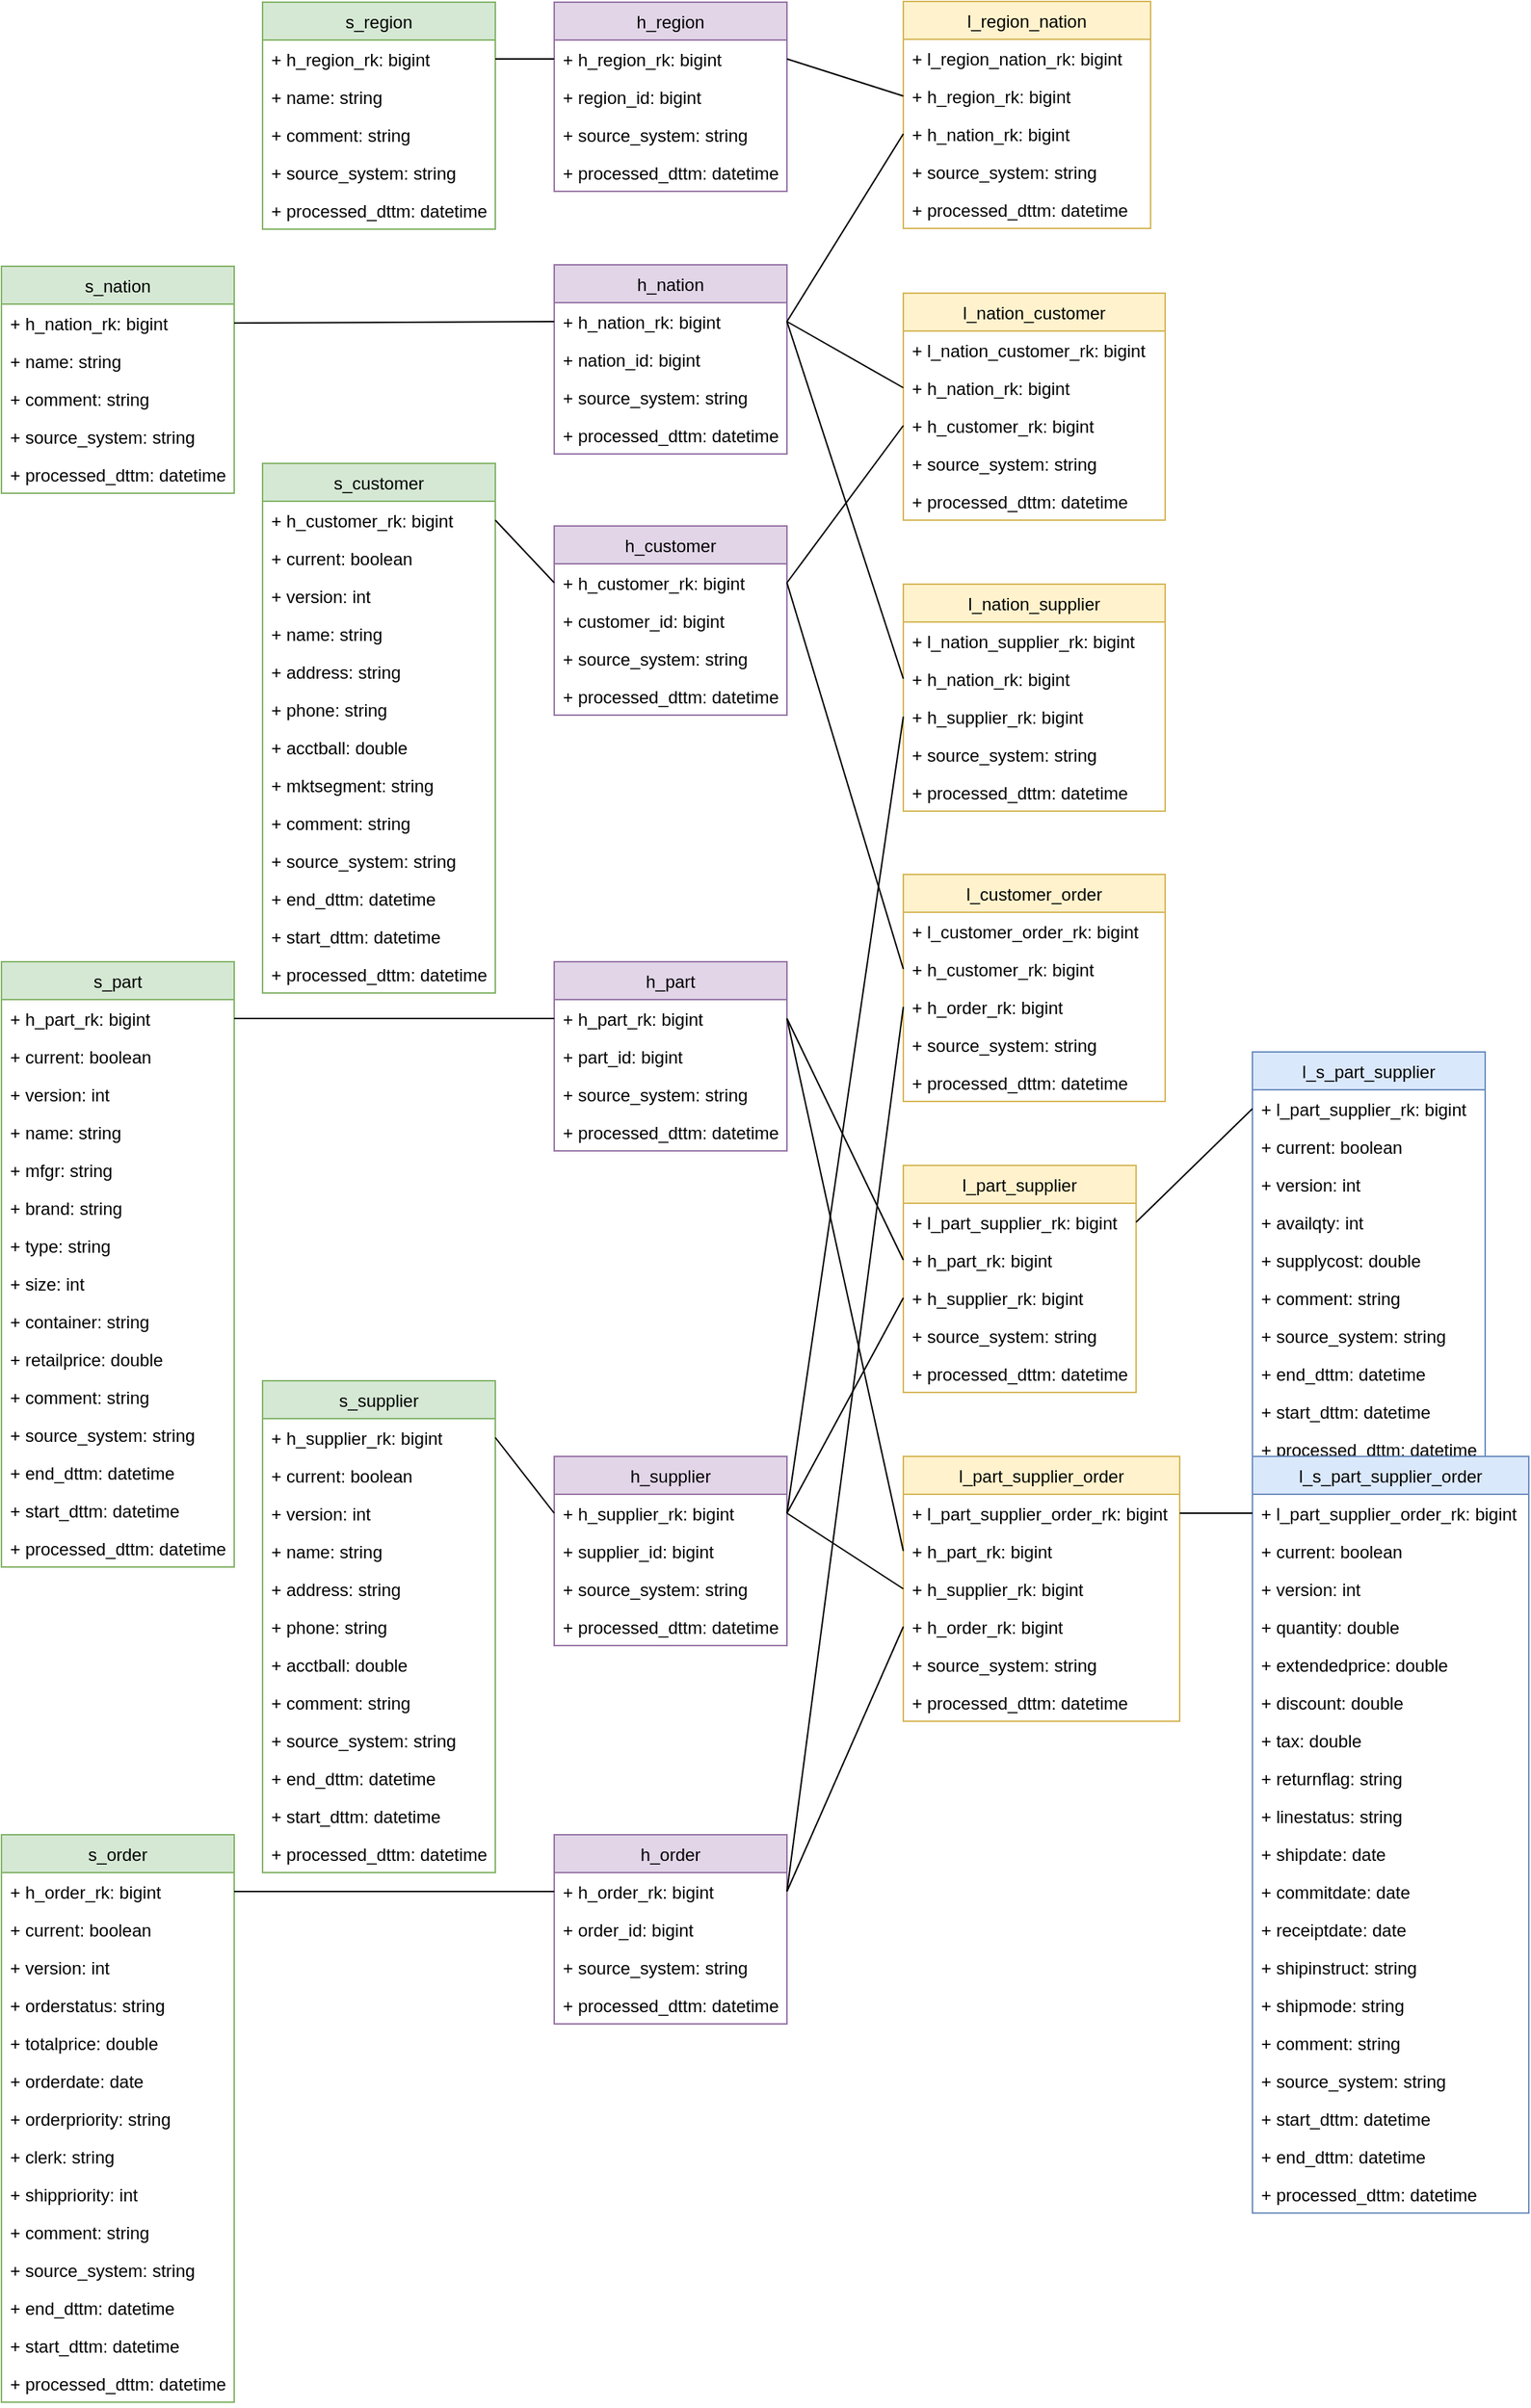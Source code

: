 <mxfile type="github" version="10.6.5"><diagram id="_qY1ei8JdUyf9OE5wxf8" name="Page-1"><mxGraphModel grid="1" dx="1581" dy="460" gridSize="10" guides="1" tooltips="1" connect="1" arrows="1" fold="1" page="1" pageScale="1" pageWidth="827" pageHeight="1169" math="0" shadow="0"><root><mxCell id="0" /><mxCell id="1" parent="0" /><mxCell id="PeOxEtbepoJ3gcW9vElt-1" value="h_region" parent="1" vertex="1" style="swimlane;fontStyle=0;childLayout=stackLayout;horizontal=1;startSize=26;fillColor=#e1d5e7;horizontalStack=0;resizeParent=1;resizeParentMax=0;resizeLast=0;collapsible=1;marginBottom=0;align=center;verticalAlign=middle;strokeColor=#9673a6;"><mxGeometry as="geometry" height="130" width="160" x="40" y="0.5" /></mxCell><mxCell id="PeOxEtbepoJ3gcW9vElt-2" value="+ h_region_rk: bigint" parent="PeOxEtbepoJ3gcW9vElt-1" vertex="1" style="text;strokeColor=none;fillColor=none;align=left;verticalAlign=top;spacingLeft=4;spacingRight=4;overflow=hidden;rotatable=0;points=[[0,0.5],[1,0.5]];portConstraint=eastwest;"><mxGeometry as="geometry" height="26" width="160" y="26" /></mxCell><mxCell id="PeOxEtbepoJ3gcW9vElt-3" value="+ region_id: bigint" parent="PeOxEtbepoJ3gcW9vElt-1" vertex="1" style="text;strokeColor=none;fillColor=none;align=left;verticalAlign=top;spacingLeft=4;spacingRight=4;overflow=hidden;rotatable=0;points=[[0,0.5],[1,0.5]];portConstraint=eastwest;"><mxGeometry as="geometry" height="26" width="160" y="52" /></mxCell><mxCell id="PeOxEtbepoJ3gcW9vElt-4" value="+ source_system: string" parent="PeOxEtbepoJ3gcW9vElt-1" vertex="1" style="text;strokeColor=none;fillColor=none;align=left;verticalAlign=top;spacingLeft=4;spacingRight=4;overflow=hidden;rotatable=0;points=[[0,0.5],[1,0.5]];portConstraint=eastwest;"><mxGeometry as="geometry" height="26" width="160" y="78" /></mxCell><mxCell id="PeOxEtbepoJ3gcW9vElt-6" value="+ processed_dttm: datetime" parent="PeOxEtbepoJ3gcW9vElt-1" vertex="1" style="text;strokeColor=none;fillColor=none;align=left;verticalAlign=top;spacingLeft=4;spacingRight=4;overflow=hidden;rotatable=0;points=[[0,0.5],[1,0.5]];portConstraint=eastwest;"><mxGeometry as="geometry" height="26" width="160" y="104" /></mxCell><mxCell id="CYE8rJO1YiuRL8Yv6CTQ-1" value="s_region" parent="1" vertex="1" style="swimlane;fontStyle=0;childLayout=stackLayout;horizontal=1;startSize=26;fillColor=#d5e8d4;horizontalStack=0;resizeParent=1;resizeParentMax=0;resizeLast=0;collapsible=1;marginBottom=0;strokeColor=#82b366;"><mxGeometry as="geometry" height="156" width="160" x="-160.5" y="0.5" /></mxCell><mxCell id="CYE8rJO1YiuRL8Yv6CTQ-2" value="+ h_region_rk: bigint" parent="CYE8rJO1YiuRL8Yv6CTQ-1" vertex="1" style="text;strokeColor=none;fillColor=none;align=left;verticalAlign=top;spacingLeft=4;spacingRight=4;overflow=hidden;rotatable=0;points=[[0,0.5],[1,0.5]];portConstraint=eastwest;"><mxGeometry as="geometry" height="26" width="160" y="26" /></mxCell><mxCell id="CYE8rJO1YiuRL8Yv6CTQ-3" value="+ name: string" parent="CYE8rJO1YiuRL8Yv6CTQ-1" vertex="1" style="text;strokeColor=none;fillColor=none;align=left;verticalAlign=top;spacingLeft=4;spacingRight=4;overflow=hidden;rotatable=0;points=[[0,0.5],[1,0.5]];portConstraint=eastwest;"><mxGeometry as="geometry" height="26" width="160" y="52" /></mxCell><mxCell id="CYE8rJO1YiuRL8Yv6CTQ-4" value="+ comment: string" parent="CYE8rJO1YiuRL8Yv6CTQ-1" vertex="1" style="text;strokeColor=none;fillColor=none;align=left;verticalAlign=top;spacingLeft=4;spacingRight=4;overflow=hidden;rotatable=0;points=[[0,0.5],[1,0.5]];portConstraint=eastwest;"><mxGeometry as="geometry" height="26" width="160" y="78" /></mxCell><mxCell id="Bg2wuQNSzelfMLMVKnHP-16" value="+ source_system: string" parent="CYE8rJO1YiuRL8Yv6CTQ-1" vertex="1" style="text;strokeColor=none;fillColor=none;align=left;verticalAlign=top;spacingLeft=4;spacingRight=4;overflow=hidden;rotatable=0;points=[[0,0.5],[1,0.5]];portConstraint=eastwest;"><mxGeometry as="geometry" height="26" width="160" y="104" /></mxCell><mxCell id="OOpr8v3EjDwk--ASV3H9-1" value="+ processed_dttm: datetime" parent="CYE8rJO1YiuRL8Yv6CTQ-1" vertex="1" style="text;strokeColor=none;fillColor=none;align=left;verticalAlign=top;spacingLeft=4;spacingRight=4;overflow=hidden;rotatable=0;points=[[0,0.5],[1,0.5]];portConstraint=eastwest;"><mxGeometry as="geometry" height="26" width="160" y="130" /></mxCell><mxCell id="CYE8rJO1YiuRL8Yv6CTQ-5" parent="1" style="rounded=0;orthogonalLoop=1;jettySize=auto;html=1;entryX=0;entryY=0.5;entryDx=0;entryDy=0;endArrow=none;endFill=0;exitX=1;exitY=0.5;exitDx=0;exitDy=0;" source="CYE8rJO1YiuRL8Yv6CTQ-2" edge="1" target="PeOxEtbepoJ3gcW9vElt-2"><mxGeometry as="geometry" relative="1"><mxPoint as="sourcePoint" x="150" y="99" /></mxGeometry></mxCell><mxCell id="Bg2wuQNSzelfMLMVKnHP-1" value="l_part_supplier" parent="1" vertex="1" style="swimlane;fontStyle=0;childLayout=stackLayout;horizontal=1;startSize=26;fillColor=#fff2cc;horizontalStack=0;resizeParent=1;resizeParentMax=0;resizeLast=0;collapsible=1;marginBottom=0;verticalAlign=middle;strokeColor=#d6b656;"><mxGeometry as="geometry" height="156" width="160" x="280" y="800" /></mxCell><mxCell id="Bg2wuQNSzelfMLMVKnHP-2" value="+ l_part_supplier_rk: bigint" parent="Bg2wuQNSzelfMLMVKnHP-1" vertex="1" style="text;strokeColor=none;fillColor=none;align=left;verticalAlign=top;spacingLeft=4;spacingRight=4;overflow=hidden;rotatable=0;points=[[0,0.5],[1,0.5]];portConstraint=eastwest;"><mxGeometry as="geometry" height="26" width="160" y="26" /></mxCell><mxCell id="Bg2wuQNSzelfMLMVKnHP-3" value="+ h_part_rk: bigint" parent="Bg2wuQNSzelfMLMVKnHP-1" vertex="1" style="text;strokeColor=none;fillColor=none;align=left;verticalAlign=top;spacingLeft=4;spacingRight=4;overflow=hidden;rotatable=0;points=[[0,0.5],[1,0.5]];portConstraint=eastwest;"><mxGeometry as="geometry" height="26" width="160" y="52" /></mxCell><mxCell id="Bg2wuQNSzelfMLMVKnHP-4" value="+ h_supplier_rk: bigint" parent="Bg2wuQNSzelfMLMVKnHP-1" vertex="1" style="text;strokeColor=none;fillColor=none;align=left;verticalAlign=top;spacingLeft=4;spacingRight=4;overflow=hidden;rotatable=0;points=[[0,0.5],[1,0.5]];portConstraint=eastwest;"><mxGeometry as="geometry" height="26" width="160" y="78" /></mxCell><mxCell id="Bg2wuQNSzelfMLMVKnHP-7" value="+ source_system: string" parent="Bg2wuQNSzelfMLMVKnHP-1" vertex="1" style="text;strokeColor=none;fillColor=none;align=left;verticalAlign=top;spacingLeft=4;spacingRight=4;overflow=hidden;rotatable=0;points=[[0,0.5],[1,0.5]];portConstraint=eastwest;"><mxGeometry as="geometry" height="26" width="160" y="104" /></mxCell><mxCell id="Bg2wuQNSzelfMLMVKnHP-8" value="+ processed_dttm: datetime" parent="Bg2wuQNSzelfMLMVKnHP-1" vertex="1" style="text;strokeColor=none;fillColor=none;align=left;verticalAlign=top;spacingLeft=4;spacingRight=4;overflow=hidden;rotatable=0;points=[[0,0.5],[1,0.5]];portConstraint=eastwest;"><mxGeometry as="geometry" height="26" width="160" y="130" /></mxCell><mxCell id="Bg2wuQNSzelfMLMVKnHP-9" value="l_part_supplier_order" parent="1" vertex="1" style="swimlane;fontStyle=0;childLayout=stackLayout;horizontal=1;startSize=26;fillColor=#fff2cc;horizontalStack=0;resizeParent=1;resizeParentMax=0;resizeLast=0;collapsible=1;marginBottom=0;strokeColor=#d6b656;"><mxGeometry as="geometry" height="182" width="190" x="280" y="1000" /></mxCell><mxCell id="Bg2wuQNSzelfMLMVKnHP-10" value="+ l_part_supplier_order_rk: bigint" parent="Bg2wuQNSzelfMLMVKnHP-9" vertex="1" style="text;strokeColor=none;fillColor=none;align=left;verticalAlign=top;spacingLeft=4;spacingRight=4;overflow=hidden;rotatable=0;points=[[0,0.5],[1,0.5]];portConstraint=eastwest;"><mxGeometry as="geometry" height="26" width="190" y="26" /></mxCell><mxCell id="Bg2wuQNSzelfMLMVKnHP-11" value="+ h_part_rk: bigint" parent="Bg2wuQNSzelfMLMVKnHP-9" vertex="1" style="text;strokeColor=none;fillColor=none;align=left;verticalAlign=top;spacingLeft=4;spacingRight=4;overflow=hidden;rotatable=0;points=[[0,0.5],[1,0.5]];portConstraint=eastwest;"><mxGeometry as="geometry" height="26" width="190" y="52" /></mxCell><mxCell id="Bg2wuQNSzelfMLMVKnHP-12" value="+ h_supplier_rk: bigint" parent="Bg2wuQNSzelfMLMVKnHP-9" vertex="1" style="text;strokeColor=none;fillColor=none;align=left;verticalAlign=top;spacingLeft=4;spacingRight=4;overflow=hidden;rotatable=0;points=[[0,0.5],[1,0.5]];portConstraint=eastwest;"><mxGeometry as="geometry" height="26" width="190" y="78" /></mxCell><mxCell id="Bg2wuQNSzelfMLMVKnHP-13" value="+ h_order_rk: bigint" parent="Bg2wuQNSzelfMLMVKnHP-9" vertex="1" style="text;strokeColor=none;fillColor=none;align=left;verticalAlign=top;spacingLeft=4;spacingRight=4;overflow=hidden;rotatable=0;points=[[0,0.5],[1,0.5]];portConstraint=eastwest;"><mxGeometry as="geometry" height="26" width="190" y="104" /></mxCell><mxCell id="Bg2wuQNSzelfMLMVKnHP-14" value="+ source_system: string" parent="Bg2wuQNSzelfMLMVKnHP-9" vertex="1" style="text;strokeColor=none;fillColor=none;align=left;verticalAlign=top;spacingLeft=4;spacingRight=4;overflow=hidden;rotatable=0;points=[[0,0.5],[1,0.5]];portConstraint=eastwest;"><mxGeometry as="geometry" height="26" width="190" y="130" /></mxCell><mxCell id="Bg2wuQNSzelfMLMVKnHP-15" value="+ processed_dttm: datetime" parent="Bg2wuQNSzelfMLMVKnHP-9" vertex="1" style="text;strokeColor=none;fillColor=none;align=left;verticalAlign=top;spacingLeft=4;spacingRight=4;overflow=hidden;rotatable=0;points=[[0,0.5],[1,0.5]];portConstraint=eastwest;"><mxGeometry as="geometry" height="26" width="190" y="156" /></mxCell><mxCell id="Bg2wuQNSzelfMLMVKnHP-19" value="l_region_nation" parent="1" vertex="1" style="swimlane;fontStyle=0;childLayout=stackLayout;horizontal=1;startSize=26;fillColor=#fff2cc;horizontalStack=0;resizeParent=1;resizeParentMax=0;resizeLast=0;collapsible=1;marginBottom=0;verticalAlign=middle;strokeColor=#d6b656;"><mxGeometry as="geometry" height="156" width="170" x="280" /></mxCell><mxCell id="Bg2wuQNSzelfMLMVKnHP-20" value="+ l_region_nation_rk: bigint" parent="Bg2wuQNSzelfMLMVKnHP-19" vertex="1" style="text;strokeColor=none;fillColor=none;align=left;verticalAlign=top;spacingLeft=4;spacingRight=4;overflow=hidden;rotatable=0;points=[[0,0.5],[1,0.5]];portConstraint=eastwest;"><mxGeometry as="geometry" height="26" width="170" y="26" /></mxCell><mxCell id="Bg2wuQNSzelfMLMVKnHP-21" value="+ h_region_rk: bigint" parent="Bg2wuQNSzelfMLMVKnHP-19" vertex="1" style="text;strokeColor=none;fillColor=none;align=left;verticalAlign=top;spacingLeft=4;spacingRight=4;overflow=hidden;rotatable=0;points=[[0,0.5],[1,0.5]];portConstraint=eastwest;"><mxGeometry as="geometry" height="26" width="170" y="52" /></mxCell><mxCell id="Bg2wuQNSzelfMLMVKnHP-22" value="+ h_nation_rk: bigint" parent="Bg2wuQNSzelfMLMVKnHP-19" vertex="1" style="text;strokeColor=none;fillColor=none;align=left;verticalAlign=top;spacingLeft=4;spacingRight=4;overflow=hidden;rotatable=0;points=[[0,0.5],[1,0.5]];portConstraint=eastwest;"><mxGeometry as="geometry" height="26" width="170" y="78" /></mxCell><mxCell id="Bg2wuQNSzelfMLMVKnHP-23" value="+ source_system: string" parent="Bg2wuQNSzelfMLMVKnHP-19" vertex="1" style="text;strokeColor=none;fillColor=none;align=left;verticalAlign=top;spacingLeft=4;spacingRight=4;overflow=hidden;rotatable=0;points=[[0,0.5],[1,0.5]];portConstraint=eastwest;"><mxGeometry as="geometry" height="26" width="170" y="104" /></mxCell><mxCell id="Bg2wuQNSzelfMLMVKnHP-24" value="+ processed_dttm: datetime" parent="Bg2wuQNSzelfMLMVKnHP-19" vertex="1" style="text;strokeColor=none;fillColor=none;align=left;verticalAlign=top;spacingLeft=4;spacingRight=4;overflow=hidden;rotatable=0;points=[[0,0.5],[1,0.5]];portConstraint=eastwest;"><mxGeometry as="geometry" height="26" width="170" y="130" /></mxCell><mxCell id="Bg2wuQNSzelfMLMVKnHP-25" value="h_nation" parent="1" vertex="1" style="swimlane;fontStyle=0;childLayout=stackLayout;horizontal=1;startSize=26;fillColor=#e1d5e7;horizontalStack=0;resizeParent=1;resizeParentMax=0;resizeLast=0;collapsible=1;marginBottom=0;align=center;verticalAlign=middle;strokeColor=#9673a6;"><mxGeometry as="geometry" height="130" width="160" x="40" y="181" /></mxCell><mxCell id="Bg2wuQNSzelfMLMVKnHP-26" value="+ h_nation_rk: bigint" parent="Bg2wuQNSzelfMLMVKnHP-25" vertex="1" style="text;strokeColor=none;fillColor=none;align=left;verticalAlign=top;spacingLeft=4;spacingRight=4;overflow=hidden;rotatable=0;points=[[0,0.5],[1,0.5]];portConstraint=eastwest;"><mxGeometry as="geometry" height="26" width="160" y="26" /></mxCell><mxCell id="Bg2wuQNSzelfMLMVKnHP-27" value="+ nation_id: bigint" parent="Bg2wuQNSzelfMLMVKnHP-25" vertex="1" style="text;strokeColor=none;fillColor=none;align=left;verticalAlign=top;spacingLeft=4;spacingRight=4;overflow=hidden;rotatable=0;points=[[0,0.5],[1,0.5]];portConstraint=eastwest;"><mxGeometry as="geometry" height="26" width="160" y="52" /></mxCell><mxCell id="Bg2wuQNSzelfMLMVKnHP-28" value="+ source_system: string" parent="Bg2wuQNSzelfMLMVKnHP-25" vertex="1" style="text;strokeColor=none;fillColor=none;align=left;verticalAlign=top;spacingLeft=4;spacingRight=4;overflow=hidden;rotatable=0;points=[[0,0.5],[1,0.5]];portConstraint=eastwest;"><mxGeometry as="geometry" height="26" width="160" y="78" /></mxCell><mxCell id="Bg2wuQNSzelfMLMVKnHP-29" value="+ processed_dttm: datetime" parent="Bg2wuQNSzelfMLMVKnHP-25" vertex="1" style="text;strokeColor=none;fillColor=none;align=left;verticalAlign=top;spacingLeft=4;spacingRight=4;overflow=hidden;rotatable=0;points=[[0,0.5],[1,0.5]];portConstraint=eastwest;"><mxGeometry as="geometry" height="26" width="160" y="104" /></mxCell><mxCell id="Bg2wuQNSzelfMLMVKnHP-30" value="h_supplier" parent="1" vertex="1" style="swimlane;fontStyle=0;childLayout=stackLayout;horizontal=1;startSize=26;fillColor=#e1d5e7;horizontalStack=0;resizeParent=1;resizeParentMax=0;resizeLast=0;collapsible=1;marginBottom=0;align=center;verticalAlign=middle;strokeColor=#9673a6;"><mxGeometry as="geometry" height="130" width="160" x="40" y="1000" /></mxCell><mxCell id="Bg2wuQNSzelfMLMVKnHP-32" value="+ h_supplier_rk: bigint" parent="Bg2wuQNSzelfMLMVKnHP-30" vertex="1" style="text;strokeColor=none;fillColor=none;align=left;verticalAlign=top;spacingLeft=4;spacingRight=4;overflow=hidden;rotatable=0;points=[[0,0.5],[1,0.5]];portConstraint=eastwest;"><mxGeometry as="geometry" height="26" width="160" y="26" /></mxCell><mxCell id="E3H4MSvT6qm0kjLIP6FW-39" value="+ supplier_id: bigint" parent="Bg2wuQNSzelfMLMVKnHP-30" vertex="1" style="text;strokeColor=none;fillColor=none;align=left;verticalAlign=top;spacingLeft=4;spacingRight=4;overflow=hidden;rotatable=0;points=[[0,0.5],[1,0.5]];portConstraint=eastwest;"><mxGeometry as="geometry" height="26" width="160" y="52" /></mxCell><mxCell id="Bg2wuQNSzelfMLMVKnHP-33" value="+ source_system: string" parent="Bg2wuQNSzelfMLMVKnHP-30" vertex="1" style="text;strokeColor=none;fillColor=none;align=left;verticalAlign=top;spacingLeft=4;spacingRight=4;overflow=hidden;rotatable=0;points=[[0,0.5],[1,0.5]];portConstraint=eastwest;"><mxGeometry as="geometry" height="26" width="160" y="78" /></mxCell><mxCell id="Bg2wuQNSzelfMLMVKnHP-34" value="+ processed_dttm: datetime" parent="Bg2wuQNSzelfMLMVKnHP-30" vertex="1" style="text;strokeColor=none;fillColor=none;align=left;verticalAlign=top;spacingLeft=4;spacingRight=4;overflow=hidden;rotatable=0;points=[[0,0.5],[1,0.5]];portConstraint=eastwest;"><mxGeometry as="geometry" height="26" width="160" y="104" /></mxCell><mxCell id="Bg2wuQNSzelfMLMVKnHP-35" value="h_customer" parent="1" vertex="1" style="swimlane;fontStyle=0;childLayout=stackLayout;horizontal=1;startSize=26;fillColor=#e1d5e7;horizontalStack=0;resizeParent=1;resizeParentMax=0;resizeLast=0;collapsible=1;marginBottom=0;align=center;verticalAlign=middle;strokeColor=#9673a6;"><mxGeometry as="geometry" height="130" width="160" x="40" y="360.5" /></mxCell><mxCell id="Bg2wuQNSzelfMLMVKnHP-36" value="+ h_customer_rk: bigint" parent="Bg2wuQNSzelfMLMVKnHP-35" vertex="1" style="text;strokeColor=none;fillColor=none;align=left;verticalAlign=top;spacingLeft=4;spacingRight=4;overflow=hidden;rotatable=0;points=[[0,0.5],[1,0.5]];portConstraint=eastwest;"><mxGeometry as="geometry" height="26" width="160" y="26" /></mxCell><mxCell id="Bg2wuQNSzelfMLMVKnHP-37" value="+ customer_id: bigint" parent="Bg2wuQNSzelfMLMVKnHP-35" vertex="1" style="text;strokeColor=none;fillColor=none;align=left;verticalAlign=top;spacingLeft=4;spacingRight=4;overflow=hidden;rotatable=0;points=[[0,0.5],[1,0.5]];portConstraint=eastwest;"><mxGeometry as="geometry" height="26" width="160" y="52" /></mxCell><mxCell id="Bg2wuQNSzelfMLMVKnHP-38" value="+ source_system: string" parent="Bg2wuQNSzelfMLMVKnHP-35" vertex="1" style="text;strokeColor=none;fillColor=none;align=left;verticalAlign=top;spacingLeft=4;spacingRight=4;overflow=hidden;rotatable=0;points=[[0,0.5],[1,0.5]];portConstraint=eastwest;"><mxGeometry as="geometry" height="26" width="160" y="78" /></mxCell><mxCell id="Bg2wuQNSzelfMLMVKnHP-39" value="+ processed_dttm: datetime" parent="Bg2wuQNSzelfMLMVKnHP-35" vertex="1" style="text;strokeColor=none;fillColor=none;align=left;verticalAlign=top;spacingLeft=4;spacingRight=4;overflow=hidden;rotatable=0;points=[[0,0.5],[1,0.5]];portConstraint=eastwest;"><mxGeometry as="geometry" height="26" width="160" y="104" /></mxCell><mxCell id="Bg2wuQNSzelfMLMVKnHP-40" value="h_order" parent="1" vertex="1" style="swimlane;fontStyle=0;childLayout=stackLayout;horizontal=1;startSize=26;fillColor=#e1d5e7;horizontalStack=0;resizeParent=1;resizeParentMax=0;resizeLast=0;collapsible=1;marginBottom=0;align=center;verticalAlign=middle;strokeColor=#9673a6;"><mxGeometry as="geometry" height="130" width="160" x="40" y="1260" /></mxCell><mxCell id="Bg2wuQNSzelfMLMVKnHP-41" value="+ h_order_rk: bigint" parent="Bg2wuQNSzelfMLMVKnHP-40" vertex="1" style="text;strokeColor=none;fillColor=none;align=left;verticalAlign=top;spacingLeft=4;spacingRight=4;overflow=hidden;rotatable=0;points=[[0,0.5],[1,0.5]];portConstraint=eastwest;"><mxGeometry as="geometry" height="26" width="160" y="26" /></mxCell><mxCell id="Bg2wuQNSzelfMLMVKnHP-42" value="+ order_id: bigint" parent="Bg2wuQNSzelfMLMVKnHP-40" vertex="1" style="text;strokeColor=none;fillColor=none;align=left;verticalAlign=top;spacingLeft=4;spacingRight=4;overflow=hidden;rotatable=0;points=[[0,0.5],[1,0.5]];portConstraint=eastwest;"><mxGeometry as="geometry" height="26" width="160" y="52" /></mxCell><mxCell id="Bg2wuQNSzelfMLMVKnHP-43" value="+ source_system: string" parent="Bg2wuQNSzelfMLMVKnHP-40" vertex="1" style="text;strokeColor=none;fillColor=none;align=left;verticalAlign=top;spacingLeft=4;spacingRight=4;overflow=hidden;rotatable=0;points=[[0,0.5],[1,0.5]];portConstraint=eastwest;"><mxGeometry as="geometry" height="26" width="160" y="78" /></mxCell><mxCell id="Bg2wuQNSzelfMLMVKnHP-44" value="+ processed_dttm: datetime" parent="Bg2wuQNSzelfMLMVKnHP-40" vertex="1" style="text;strokeColor=none;fillColor=none;align=left;verticalAlign=top;spacingLeft=4;spacingRight=4;overflow=hidden;rotatable=0;points=[[0,0.5],[1,0.5]];portConstraint=eastwest;"><mxGeometry as="geometry" height="26" width="160" y="104" /></mxCell><mxCell id="Bg2wuQNSzelfMLMVKnHP-45" value="h_part" parent="1" vertex="1" style="swimlane;fontStyle=0;childLayout=stackLayout;horizontal=1;startSize=26;fillColor=#e1d5e7;horizontalStack=0;resizeParent=1;resizeParentMax=0;resizeLast=0;collapsible=1;marginBottom=0;align=center;verticalAlign=middle;strokeColor=#9673a6;"><mxGeometry as="geometry" height="130" width="160" x="40" y="660" /></mxCell><mxCell id="Bg2wuQNSzelfMLMVKnHP-46" value="+ h_part_rk: bigint" parent="Bg2wuQNSzelfMLMVKnHP-45" vertex="1" style="text;strokeColor=none;fillColor=none;align=left;verticalAlign=top;spacingLeft=4;spacingRight=4;overflow=hidden;rotatable=0;points=[[0,0.5],[1,0.5]];portConstraint=eastwest;"><mxGeometry as="geometry" height="26" width="160" y="26" /></mxCell><mxCell id="Bg2wuQNSzelfMLMVKnHP-47" value="+ part_id: bigint" parent="Bg2wuQNSzelfMLMVKnHP-45" vertex="1" style="text;strokeColor=none;fillColor=none;align=left;verticalAlign=top;spacingLeft=4;spacingRight=4;overflow=hidden;rotatable=0;points=[[0,0.5],[1,0.5]];portConstraint=eastwest;"><mxGeometry as="geometry" height="26" width="160" y="52" /></mxCell><mxCell id="Bg2wuQNSzelfMLMVKnHP-48" value="+ source_system: string" parent="Bg2wuQNSzelfMLMVKnHP-45" vertex="1" style="text;strokeColor=none;fillColor=none;align=left;verticalAlign=top;spacingLeft=4;spacingRight=4;overflow=hidden;rotatable=0;points=[[0,0.5],[1,0.5]];portConstraint=eastwest;"><mxGeometry as="geometry" height="26" width="160" y="78" /></mxCell><mxCell id="Bg2wuQNSzelfMLMVKnHP-49" value="+ processed_dttm: datetime" parent="Bg2wuQNSzelfMLMVKnHP-45" vertex="1" style="text;strokeColor=none;fillColor=none;align=left;verticalAlign=top;spacingLeft=4;spacingRight=4;overflow=hidden;rotatable=0;points=[[0,0.5],[1,0.5]];portConstraint=eastwest;"><mxGeometry as="geometry" height="26" width="160" y="104" /></mxCell><mxCell id="Bg2wuQNSzelfMLMVKnHP-50" parent="1" style="rounded=0;orthogonalLoop=1;jettySize=auto;html=1;exitX=1;exitY=0.5;exitDx=0;exitDy=0;entryX=0;entryY=0.5;entryDx=0;entryDy=0;endArrow=none;endFill=0;" source="PeOxEtbepoJ3gcW9vElt-2" edge="1" target="Bg2wuQNSzelfMLMVKnHP-21"><mxGeometry as="geometry" relative="1" /></mxCell><mxCell id="Bg2wuQNSzelfMLMVKnHP-51" parent="1" style="rounded=0;orthogonalLoop=1;jettySize=auto;html=1;exitX=1;exitY=0.5;exitDx=0;exitDy=0;entryX=0;entryY=0.5;entryDx=0;entryDy=0;endArrow=none;endFill=0;" source="Bg2wuQNSzelfMLMVKnHP-26" edge="1" target="Bg2wuQNSzelfMLMVKnHP-22"><mxGeometry as="geometry" relative="1" /></mxCell><mxCell id="Bg2wuQNSzelfMLMVKnHP-54" value="l_nation_customer" parent="1" vertex="1" style="swimlane;fontStyle=0;childLayout=stackLayout;horizontal=1;startSize=26;fillColor=#fff2cc;horizontalStack=0;resizeParent=1;resizeParentMax=0;resizeLast=0;collapsible=1;marginBottom=0;verticalAlign=middle;strokeColor=#d6b656;"><mxGeometry as="geometry" height="156" width="180" x="280" y="200.5" /></mxCell><mxCell id="Bg2wuQNSzelfMLMVKnHP-55" value="+ l_nation_customer_rk: bigint" parent="Bg2wuQNSzelfMLMVKnHP-54" vertex="1" style="text;strokeColor=none;fillColor=none;align=left;verticalAlign=top;spacingLeft=4;spacingRight=4;overflow=hidden;rotatable=0;points=[[0,0.5],[1,0.5]];portConstraint=eastwest;"><mxGeometry as="geometry" height="26" width="180" y="26" /></mxCell><mxCell id="Bg2wuQNSzelfMLMVKnHP-56" value="+ h_nation_rk: bigint" parent="Bg2wuQNSzelfMLMVKnHP-54" vertex="1" style="text;strokeColor=none;fillColor=none;align=left;verticalAlign=top;spacingLeft=4;spacingRight=4;overflow=hidden;rotatable=0;points=[[0,0.5],[1,0.5]];portConstraint=eastwest;"><mxGeometry as="geometry" height="26" width="180" y="52" /></mxCell><mxCell id="Bg2wuQNSzelfMLMVKnHP-57" value="+ h_customer_rk: bigint" parent="Bg2wuQNSzelfMLMVKnHP-54" vertex="1" style="text;strokeColor=none;fillColor=none;align=left;verticalAlign=top;spacingLeft=4;spacingRight=4;overflow=hidden;rotatable=0;points=[[0,0.5],[1,0.5]];portConstraint=eastwest;"><mxGeometry as="geometry" height="26" width="180" y="78" /></mxCell><mxCell id="Bg2wuQNSzelfMLMVKnHP-58" value="+ source_system: string" parent="Bg2wuQNSzelfMLMVKnHP-54" vertex="1" style="text;strokeColor=none;fillColor=none;align=left;verticalAlign=top;spacingLeft=4;spacingRight=4;overflow=hidden;rotatable=0;points=[[0,0.5],[1,0.5]];portConstraint=eastwest;"><mxGeometry as="geometry" height="26" width="180" y="104" /></mxCell><mxCell id="Bg2wuQNSzelfMLMVKnHP-59" value="+ processed_dttm: datetime" parent="Bg2wuQNSzelfMLMVKnHP-54" vertex="1" style="text;strokeColor=none;fillColor=none;align=left;verticalAlign=top;spacingLeft=4;spacingRight=4;overflow=hidden;rotatable=0;points=[[0,0.5],[1,0.5]];portConstraint=eastwest;"><mxGeometry as="geometry" height="26" width="180" y="130" /></mxCell><mxCell id="Bg2wuQNSzelfMLMVKnHP-60" value="l_nation_supplier" parent="1" vertex="1" style="swimlane;fontStyle=0;childLayout=stackLayout;horizontal=1;startSize=26;fillColor=#fff2cc;horizontalStack=0;resizeParent=1;resizeParentMax=0;resizeLast=0;collapsible=1;marginBottom=0;verticalAlign=middle;strokeColor=#d6b656;"><mxGeometry as="geometry" height="156" width="180" x="280" y="400.5" /></mxCell><mxCell id="Bg2wuQNSzelfMLMVKnHP-61" value="+ l_nation_supplier_rk: bigint" parent="Bg2wuQNSzelfMLMVKnHP-60" vertex="1" style="text;strokeColor=none;fillColor=none;align=left;verticalAlign=top;spacingLeft=4;spacingRight=4;overflow=hidden;rotatable=0;points=[[0,0.5],[1,0.5]];portConstraint=eastwest;"><mxGeometry as="geometry" height="26" width="180" y="26" /></mxCell><mxCell id="Bg2wuQNSzelfMLMVKnHP-62" value="+ h_nation_rk: bigint" parent="Bg2wuQNSzelfMLMVKnHP-60" vertex="1" style="text;strokeColor=none;fillColor=none;align=left;verticalAlign=top;spacingLeft=4;spacingRight=4;overflow=hidden;rotatable=0;points=[[0,0.5],[1,0.5]];portConstraint=eastwest;"><mxGeometry as="geometry" height="26" width="180" y="52" /></mxCell><mxCell id="Bg2wuQNSzelfMLMVKnHP-63" value="+ h_supplier_rk: bigint" parent="Bg2wuQNSzelfMLMVKnHP-60" vertex="1" style="text;strokeColor=none;fillColor=none;align=left;verticalAlign=top;spacingLeft=4;spacingRight=4;overflow=hidden;rotatable=0;points=[[0,0.5],[1,0.5]];portConstraint=eastwest;"><mxGeometry as="geometry" height="26" width="180" y="78" /></mxCell><mxCell id="Bg2wuQNSzelfMLMVKnHP-64" value="+ source_system: string" parent="Bg2wuQNSzelfMLMVKnHP-60" vertex="1" style="text;strokeColor=none;fillColor=none;align=left;verticalAlign=top;spacingLeft=4;spacingRight=4;overflow=hidden;rotatable=0;points=[[0,0.5],[1,0.5]];portConstraint=eastwest;"><mxGeometry as="geometry" height="26" width="180" y="104" /></mxCell><mxCell id="Bg2wuQNSzelfMLMVKnHP-65" value="+ processed_dttm: datetime" parent="Bg2wuQNSzelfMLMVKnHP-60" vertex="1" style="text;strokeColor=none;fillColor=none;align=left;verticalAlign=top;spacingLeft=4;spacingRight=4;overflow=hidden;rotatable=0;points=[[0,0.5],[1,0.5]];portConstraint=eastwest;"><mxGeometry as="geometry" height="26" width="180" y="130" /></mxCell><mxCell id="Bg2wuQNSzelfMLMVKnHP-66" value="l_customer_order" parent="1" vertex="1" style="swimlane;fontStyle=0;childLayout=stackLayout;horizontal=1;startSize=26;fillColor=#fff2cc;horizontalStack=0;resizeParent=1;resizeParentMax=0;resizeLast=0;collapsible=1;marginBottom=0;verticalAlign=middle;strokeColor=#d6b656;"><mxGeometry as="geometry" height="156" width="180" x="280" y="600" /></mxCell><mxCell id="Bg2wuQNSzelfMLMVKnHP-67" value="+ l_customer_order_rk: bigint" parent="Bg2wuQNSzelfMLMVKnHP-66" vertex="1" style="text;strokeColor=none;fillColor=none;align=left;verticalAlign=top;spacingLeft=4;spacingRight=4;overflow=hidden;rotatable=0;points=[[0,0.5],[1,0.5]];portConstraint=eastwest;"><mxGeometry as="geometry" height="26" width="180" y="26" /></mxCell><mxCell id="Bg2wuQNSzelfMLMVKnHP-68" value="+ h_customer_rk: bigint" parent="Bg2wuQNSzelfMLMVKnHP-66" vertex="1" style="text;strokeColor=none;fillColor=none;align=left;verticalAlign=top;spacingLeft=4;spacingRight=4;overflow=hidden;rotatable=0;points=[[0,0.5],[1,0.5]];portConstraint=eastwest;"><mxGeometry as="geometry" height="26" width="180" y="52" /></mxCell><mxCell id="Bg2wuQNSzelfMLMVKnHP-69" value="+ h_order_rk: bigint" parent="Bg2wuQNSzelfMLMVKnHP-66" vertex="1" style="text;strokeColor=none;fillColor=none;align=left;verticalAlign=top;spacingLeft=4;spacingRight=4;overflow=hidden;rotatable=0;points=[[0,0.5],[1,0.5]];portConstraint=eastwest;"><mxGeometry as="geometry" height="26" width="180" y="78" /></mxCell><mxCell id="Bg2wuQNSzelfMLMVKnHP-70" value="+ source_system: string" parent="Bg2wuQNSzelfMLMVKnHP-66" vertex="1" style="text;strokeColor=none;fillColor=none;align=left;verticalAlign=top;spacingLeft=4;spacingRight=4;overflow=hidden;rotatable=0;points=[[0,0.5],[1,0.5]];portConstraint=eastwest;"><mxGeometry as="geometry" height="26" width="180" y="104" /></mxCell><mxCell id="Bg2wuQNSzelfMLMVKnHP-71" value="+ processed_dttm: datetime" parent="Bg2wuQNSzelfMLMVKnHP-66" vertex="1" style="text;strokeColor=none;fillColor=none;align=left;verticalAlign=top;spacingLeft=4;spacingRight=4;overflow=hidden;rotatable=0;points=[[0,0.5],[1,0.5]];portConstraint=eastwest;"><mxGeometry as="geometry" height="26" width="180" y="130" /></mxCell><mxCell id="sRHUYHX4UhizNdDLs73z-2" parent="1" style="rounded=0;orthogonalLoop=1;jettySize=auto;html=1;exitX=1;exitY=0.5;exitDx=0;exitDy=0;entryX=0;entryY=0.5;entryDx=0;entryDy=0;endArrow=none;endFill=0;" source="Bg2wuQNSzelfMLMVKnHP-26" edge="1" target="Bg2wuQNSzelfMLMVKnHP-56"><mxGeometry as="geometry" relative="1" /></mxCell><mxCell id="sRHUYHX4UhizNdDLs73z-3" parent="1" style="rounded=0;orthogonalLoop=1;jettySize=auto;html=1;exitX=1;exitY=0.5;exitDx=0;exitDy=0;entryX=0;entryY=0.5;entryDx=0;entryDy=0;endArrow=none;endFill=0;" source="Bg2wuQNSzelfMLMVKnHP-36" edge="1" target="Bg2wuQNSzelfMLMVKnHP-57"><mxGeometry as="geometry" relative="1" /></mxCell><mxCell id="sRHUYHX4UhizNdDLs73z-4" parent="1" style="edgeStyle=none;rounded=0;orthogonalLoop=1;jettySize=auto;html=1;exitX=1;exitY=0.5;exitDx=0;exitDy=0;entryX=0;entryY=0.5;entryDx=0;entryDy=0;endArrow=none;endFill=0;" source="Bg2wuQNSzelfMLMVKnHP-36" edge="1" target="Bg2wuQNSzelfMLMVKnHP-68"><mxGeometry as="geometry" relative="1" /></mxCell><mxCell id="sRHUYHX4UhizNdDLs73z-5" parent="1" style="edgeStyle=none;rounded=0;orthogonalLoop=1;jettySize=auto;html=1;exitX=1;exitY=0.5;exitDx=0;exitDy=0;entryX=0;entryY=0.5;entryDx=0;entryDy=0;endArrow=none;endFill=0;" source="Bg2wuQNSzelfMLMVKnHP-41" edge="1" target="Bg2wuQNSzelfMLMVKnHP-69"><mxGeometry as="geometry" relative="1" /></mxCell><mxCell id="sRHUYHX4UhizNdDLs73z-6" parent="1" style="edgeStyle=none;rounded=0;orthogonalLoop=1;jettySize=auto;html=1;exitX=0;exitY=0.5;exitDx=0;exitDy=0;entryX=1;entryY=0.5;entryDx=0;entryDy=0;endArrow=none;endFill=0;" source="Bg2wuQNSzelfMLMVKnHP-62" edge="1" target="Bg2wuQNSzelfMLMVKnHP-26"><mxGeometry as="geometry" relative="1" /></mxCell><mxCell id="sRHUYHX4UhizNdDLs73z-7" parent="1" style="edgeStyle=none;rounded=0;orthogonalLoop=1;jettySize=auto;html=1;exitX=0;exitY=0.5;exitDx=0;exitDy=0;entryX=1;entryY=0.5;entryDx=0;entryDy=0;endArrow=none;endFill=0;" source="Bg2wuQNSzelfMLMVKnHP-63" edge="1" target="Bg2wuQNSzelfMLMVKnHP-32"><mxGeometry as="geometry" relative="1"><mxPoint as="targetPoint" x="200" y="1182" /></mxGeometry></mxCell><mxCell id="sRHUYHX4UhizNdDLs73z-8" parent="1" style="edgeStyle=none;rounded=0;orthogonalLoop=1;jettySize=auto;html=1;exitX=0;exitY=0.5;exitDx=0;exitDy=0;entryX=1;entryY=0.5;entryDx=0;entryDy=0;endArrow=none;endFill=0;" source="Bg2wuQNSzelfMLMVKnHP-11" edge="1" target="Bg2wuQNSzelfMLMVKnHP-46"><mxGeometry as="geometry" relative="1" /></mxCell><mxCell id="sRHUYHX4UhizNdDLs73z-9" parent="1" style="edgeStyle=none;rounded=0;orthogonalLoop=1;jettySize=auto;html=1;exitX=0;exitY=0.5;exitDx=0;exitDy=0;entryX=1;entryY=0.5;entryDx=0;entryDy=0;endArrow=none;endFill=0;" source="Bg2wuQNSzelfMLMVKnHP-12" edge="1" target="Bg2wuQNSzelfMLMVKnHP-32"><mxGeometry as="geometry" relative="1" /></mxCell><mxCell id="sRHUYHX4UhizNdDLs73z-10" parent="1" style="edgeStyle=none;rounded=0;orthogonalLoop=1;jettySize=auto;html=1;exitX=0;exitY=0.5;exitDx=0;exitDy=0;entryX=1;entryY=0.5;entryDx=0;entryDy=0;endArrow=none;endFill=0;" source="Bg2wuQNSzelfMLMVKnHP-13" edge="1" target="Bg2wuQNSzelfMLMVKnHP-41"><mxGeometry as="geometry" relative="1" /></mxCell><mxCell id="sRHUYHX4UhizNdDLs73z-11" parent="1" style="edgeStyle=none;rounded=0;orthogonalLoop=1;jettySize=auto;html=1;exitX=0;exitY=0.5;exitDx=0;exitDy=0;entryX=1;entryY=0.5;entryDx=0;entryDy=0;endArrow=none;endFill=0;" source="Bg2wuQNSzelfMLMVKnHP-3" edge="1" target="Bg2wuQNSzelfMLMVKnHP-46"><mxGeometry as="geometry" relative="1" /></mxCell><mxCell id="sRHUYHX4UhizNdDLs73z-12" parent="1" style="edgeStyle=none;rounded=0;orthogonalLoop=1;jettySize=auto;html=1;exitX=0;exitY=0.5;exitDx=0;exitDy=0;entryX=1;entryY=0.5;entryDx=0;entryDy=0;endArrow=none;endFill=0;" source="Bg2wuQNSzelfMLMVKnHP-4" edge="1" target="Bg2wuQNSzelfMLMVKnHP-32"><mxGeometry as="geometry" relative="1" /></mxCell><mxCell id="sRHUYHX4UhizNdDLs73z-13" value="s_nation" parent="1" vertex="1" style="swimlane;fontStyle=0;childLayout=stackLayout;horizontal=1;startSize=26;fillColor=#d5e8d4;horizontalStack=0;resizeParent=1;resizeParentMax=0;resizeLast=0;collapsible=1;marginBottom=0;strokeColor=#82b366;"><mxGeometry as="geometry" height="156" width="160" x="-340" y="182" /></mxCell><mxCell id="sRHUYHX4UhizNdDLs73z-14" value="+ h_nation_rk: bigint" parent="sRHUYHX4UhizNdDLs73z-13" vertex="1" style="text;strokeColor=none;fillColor=none;align=left;verticalAlign=top;spacingLeft=4;spacingRight=4;overflow=hidden;rotatable=0;points=[[0,0.5],[1,0.5]];portConstraint=eastwest;"><mxGeometry as="geometry" height="26" width="160" y="26" /></mxCell><mxCell id="sRHUYHX4UhizNdDLs73z-15" value="+ name: string" parent="sRHUYHX4UhizNdDLs73z-13" vertex="1" style="text;strokeColor=none;fillColor=none;align=left;verticalAlign=top;spacingLeft=4;spacingRight=4;overflow=hidden;rotatable=0;points=[[0,0.5],[1,0.5]];portConstraint=eastwest;"><mxGeometry as="geometry" height="26" width="160" y="52" /></mxCell><mxCell id="sRHUYHX4UhizNdDLs73z-16" value="+ comment: string" parent="sRHUYHX4UhizNdDLs73z-13" vertex="1" style="text;strokeColor=none;fillColor=none;align=left;verticalAlign=top;spacingLeft=4;spacingRight=4;overflow=hidden;rotatable=0;points=[[0,0.5],[1,0.5]];portConstraint=eastwest;"><mxGeometry as="geometry" height="26" width="160" y="78" /></mxCell><mxCell id="sRHUYHX4UhizNdDLs73z-17" value="+ source_system: string" parent="sRHUYHX4UhizNdDLs73z-13" vertex="1" style="text;strokeColor=none;fillColor=none;align=left;verticalAlign=top;spacingLeft=4;spacingRight=4;overflow=hidden;rotatable=0;points=[[0,0.5],[1,0.5]];portConstraint=eastwest;"><mxGeometry as="geometry" height="26" width="160" y="104" /></mxCell><mxCell id="OOpr8v3EjDwk--ASV3H9-2" value="+ processed_dttm: datetime" parent="sRHUYHX4UhizNdDLs73z-13" vertex="1" style="text;strokeColor=none;fillColor=none;align=left;verticalAlign=top;spacingLeft=4;spacingRight=4;overflow=hidden;rotatable=0;points=[[0,0.5],[1,0.5]];portConstraint=eastwest;"><mxGeometry as="geometry" height="26" width="160" y="130" /></mxCell><mxCell id="sRHUYHX4UhizNdDLs73z-19" parent="1" style="edgeStyle=none;rounded=0;orthogonalLoop=1;jettySize=auto;html=1;exitX=1;exitY=0.5;exitDx=0;exitDy=0;entryX=0;entryY=0.5;entryDx=0;entryDy=0;endArrow=none;endFill=0;" source="sRHUYHX4UhizNdDLs73z-14" edge="1" target="Bg2wuQNSzelfMLMVKnHP-26"><mxGeometry as="geometry" relative="1" /></mxCell><mxCell id="sRHUYHX4UhizNdDLs73z-22" value="s_customer" parent="1" vertex="1" style="swimlane;fontStyle=0;childLayout=stackLayout;horizontal=1;startSize=26;fillColor=#d5e8d4;horizontalStack=0;resizeParent=1;resizeParentMax=0;resizeLast=0;collapsible=1;marginBottom=0;strokeColor=#82b366;"><mxGeometry as="geometry" height="364" width="160" x="-160.5" y="317.5" /></mxCell><mxCell id="sRHUYHX4UhizNdDLs73z-23" value="+ h_customer_rk: bigint" parent="sRHUYHX4UhizNdDLs73z-22" vertex="1" style="text;strokeColor=none;fillColor=none;align=left;verticalAlign=top;spacingLeft=4;spacingRight=4;overflow=hidden;rotatable=0;points=[[0,0.5],[1,0.5]];portConstraint=eastwest;"><mxGeometry as="geometry" height="26" width="160" y="26" /></mxCell><mxCell id="u9OIYbwTVi4AT_YsvIHC-9" value="+ current: boolean" parent="sRHUYHX4UhizNdDLs73z-22" vertex="1" style="text;strokeColor=none;fillColor=none;align=left;verticalAlign=top;spacingLeft=4;spacingRight=4;overflow=hidden;rotatable=0;points=[[0,0.5],[1,0.5]];portConstraint=eastwest;"><mxGeometry as="geometry" height="26" width="160" y="52" /></mxCell><mxCell id="u9OIYbwTVi4AT_YsvIHC-10" value="+ version: int" parent="sRHUYHX4UhizNdDLs73z-22" vertex="1" style="text;strokeColor=none;fillColor=none;align=left;verticalAlign=top;spacingLeft=4;spacingRight=4;overflow=hidden;rotatable=0;points=[[0,0.5],[1,0.5]];portConstraint=eastwest;"><mxGeometry as="geometry" height="26" width="160" y="78" /></mxCell><mxCell id="sRHUYHX4UhizNdDLs73z-24" value="+ name: string" parent="sRHUYHX4UhizNdDLs73z-22" vertex="1" style="text;strokeColor=none;fillColor=none;align=left;verticalAlign=top;spacingLeft=4;spacingRight=4;overflow=hidden;rotatable=0;points=[[0,0.5],[1,0.5]];portConstraint=eastwest;"><mxGeometry as="geometry" height="26" width="160" y="104" /></mxCell><mxCell id="sRHUYHX4UhizNdDLs73z-28" value="+ address: string" parent="sRHUYHX4UhizNdDLs73z-22" vertex="1" style="text;strokeColor=none;fillColor=none;align=left;verticalAlign=top;spacingLeft=4;spacingRight=4;overflow=hidden;rotatable=0;points=[[0,0.5],[1,0.5]];portConstraint=eastwest;"><mxGeometry as="geometry" height="26" width="160" y="130" /></mxCell><mxCell id="sRHUYHX4UhizNdDLs73z-31" value="+ phone: string" parent="sRHUYHX4UhizNdDLs73z-22" vertex="1" style="text;strokeColor=none;fillColor=none;align=left;verticalAlign=top;spacingLeft=4;spacingRight=4;overflow=hidden;rotatable=0;points=[[0,0.5],[1,0.5]];portConstraint=eastwest;"><mxGeometry as="geometry" height="26" width="160" y="156" /></mxCell><mxCell id="sRHUYHX4UhizNdDLs73z-30" value="+ acctball: double" parent="sRHUYHX4UhizNdDLs73z-22" vertex="1" style="text;strokeColor=none;fillColor=none;align=left;verticalAlign=top;spacingLeft=4;spacingRight=4;overflow=hidden;rotatable=0;points=[[0,0.5],[1,0.5]];portConstraint=eastwest;"><mxGeometry as="geometry" height="26" width="160" y="182" /></mxCell><mxCell id="sRHUYHX4UhizNdDLs73z-29" value="+ mktsegment: string" parent="sRHUYHX4UhizNdDLs73z-22" vertex="1" style="text;strokeColor=none;fillColor=none;align=left;verticalAlign=top;spacingLeft=4;spacingRight=4;overflow=hidden;rotatable=0;points=[[0,0.5],[1,0.5]];portConstraint=eastwest;"><mxGeometry as="geometry" height="26" width="160" y="208" /></mxCell><mxCell id="sRHUYHX4UhizNdDLs73z-25" value="+ comment: string" parent="sRHUYHX4UhizNdDLs73z-22" vertex="1" style="text;strokeColor=none;fillColor=none;align=left;verticalAlign=top;spacingLeft=4;spacingRight=4;overflow=hidden;rotatable=0;points=[[0,0.5],[1,0.5]];portConstraint=eastwest;"><mxGeometry as="geometry" height="26" width="160" y="234" /></mxCell><mxCell id="sRHUYHX4UhizNdDLs73z-26" value="+ source_system: string" parent="sRHUYHX4UhizNdDLs73z-22" vertex="1" style="text;strokeColor=none;fillColor=none;align=left;verticalAlign=top;spacingLeft=4;spacingRight=4;overflow=hidden;rotatable=0;points=[[0,0.5],[1,0.5]];portConstraint=eastwest;"><mxGeometry as="geometry" height="26" width="160" y="260" /></mxCell><mxCell id="6F1huaQ872VBkiHbS_ov-10" value="+ end_dttm: datetime" parent="sRHUYHX4UhizNdDLs73z-22" vertex="1" style="text;strokeColor=none;fillColor=none;align=left;verticalAlign=top;spacingLeft=4;spacingRight=4;overflow=hidden;rotatable=0;points=[[0,0.5],[1,0.5]];portConstraint=eastwest;"><mxGeometry as="geometry" height="26" width="160" y="286" /></mxCell><mxCell id="6F1huaQ872VBkiHbS_ov-9" value="+ start_dttm: datetime" parent="sRHUYHX4UhizNdDLs73z-22" vertex="1" style="text;strokeColor=none;fillColor=none;align=left;verticalAlign=top;spacingLeft=4;spacingRight=4;overflow=hidden;rotatable=0;points=[[0,0.5],[1,0.5]];portConstraint=eastwest;"><mxGeometry as="geometry" height="26" width="160" y="312" /></mxCell><mxCell id="OOpr8v3EjDwk--ASV3H9-4" value="+ processed_dttm: datetime" parent="sRHUYHX4UhizNdDLs73z-22" vertex="1" style="text;strokeColor=none;fillColor=none;align=left;verticalAlign=top;spacingLeft=4;spacingRight=4;overflow=hidden;rotatable=0;points=[[0,0.5],[1,0.5]];portConstraint=eastwest;"><mxGeometry as="geometry" height="26" width="160" y="338" /></mxCell><mxCell id="E3H4MSvT6qm0kjLIP6FW-1" parent="1" style="rounded=0;orthogonalLoop=1;jettySize=auto;html=1;exitX=1;exitY=0.5;exitDx=0;exitDy=0;entryX=0;entryY=0.5;entryDx=0;entryDy=0;endArrow=none;endFill=0;" source="sRHUYHX4UhizNdDLs73z-23" edge="1" target="Bg2wuQNSzelfMLMVKnHP-36"><mxGeometry as="geometry" relative="1" /></mxCell><mxCell id="E3H4MSvT6qm0kjLIP6FW-2" value="s_part" parent="1" vertex="1" style="swimlane;fontStyle=0;childLayout=stackLayout;horizontal=1;startSize=26;fillColor=#d5e8d4;horizontalStack=0;resizeParent=1;resizeParentMax=0;resizeLast=0;collapsible=1;marginBottom=0;strokeColor=#82b366;"><mxGeometry as="geometry" height="416" width="160" x="-340" y="660" /></mxCell><mxCell id="E3H4MSvT6qm0kjLIP6FW-3" value="+ h_part_rk: bigint" parent="E3H4MSvT6qm0kjLIP6FW-2" vertex="1" style="text;strokeColor=none;fillColor=none;align=left;verticalAlign=top;spacingLeft=4;spacingRight=4;overflow=hidden;rotatable=0;points=[[0,0.5],[1,0.5]];portConstraint=eastwest;"><mxGeometry as="geometry" height="26" width="160" y="26" /></mxCell><mxCell id="u9OIYbwTVi4AT_YsvIHC-17" value="+ current: boolean" parent="E3H4MSvT6qm0kjLIP6FW-2" vertex="1" style="text;strokeColor=none;fillColor=none;align=left;verticalAlign=top;spacingLeft=4;spacingRight=4;overflow=hidden;rotatable=0;points=[[0,0.5],[1,0.5]];portConstraint=eastwest;"><mxGeometry as="geometry" height="26" width="160" y="52" /></mxCell><mxCell id="u9OIYbwTVi4AT_YsvIHC-18" value="+ version: int" parent="E3H4MSvT6qm0kjLIP6FW-2" vertex="1" style="text;strokeColor=none;fillColor=none;align=left;verticalAlign=top;spacingLeft=4;spacingRight=4;overflow=hidden;rotatable=0;points=[[0,0.5],[1,0.5]];portConstraint=eastwest;"><mxGeometry as="geometry" height="26" width="160" y="78" /></mxCell><mxCell id="E3H4MSvT6qm0kjLIP6FW-4" value="+ name: string" parent="E3H4MSvT6qm0kjLIP6FW-2" vertex="1" style="text;strokeColor=none;fillColor=none;align=left;verticalAlign=top;spacingLeft=4;spacingRight=4;overflow=hidden;rotatable=0;points=[[0,0.5],[1,0.5]];portConstraint=eastwest;"><mxGeometry as="geometry" height="26" width="160" y="104" /></mxCell><mxCell id="E3H4MSvT6qm0kjLIP6FW-5" value="+ mfgr: string" parent="E3H4MSvT6qm0kjLIP6FW-2" vertex="1" style="text;strokeColor=none;fillColor=none;align=left;verticalAlign=top;spacingLeft=4;spacingRight=4;overflow=hidden;rotatable=0;points=[[0,0.5],[1,0.5]];portConstraint=eastwest;"><mxGeometry as="geometry" height="26" width="160" y="130" /></mxCell><mxCell id="E3H4MSvT6qm0kjLIP6FW-6" value="+ brand: string" parent="E3H4MSvT6qm0kjLIP6FW-2" vertex="1" style="text;strokeColor=none;fillColor=none;align=left;verticalAlign=top;spacingLeft=4;spacingRight=4;overflow=hidden;rotatable=0;points=[[0,0.5],[1,0.5]];portConstraint=eastwest;"><mxGeometry as="geometry" height="26" width="160" y="156" /></mxCell><mxCell id="E3H4MSvT6qm0kjLIP6FW-7" value="+ type: string" parent="E3H4MSvT6qm0kjLIP6FW-2" vertex="1" style="text;strokeColor=none;fillColor=none;align=left;verticalAlign=top;spacingLeft=4;spacingRight=4;overflow=hidden;rotatable=0;points=[[0,0.5],[1,0.5]];portConstraint=eastwest;"><mxGeometry as="geometry" height="26" width="160" y="182" /></mxCell><mxCell id="E3H4MSvT6qm0kjLIP6FW-8" value="+ size: int" parent="E3H4MSvT6qm0kjLIP6FW-2" vertex="1" style="text;strokeColor=none;fillColor=none;align=left;verticalAlign=top;spacingLeft=4;spacingRight=4;overflow=hidden;rotatable=0;points=[[0,0.5],[1,0.5]];portConstraint=eastwest;"><mxGeometry as="geometry" height="26" width="160" y="208" /></mxCell><mxCell id="E3H4MSvT6qm0kjLIP6FW-14" value="+ container: string" parent="E3H4MSvT6qm0kjLIP6FW-2" vertex="1" style="text;strokeColor=none;fillColor=none;align=left;verticalAlign=top;spacingLeft=4;spacingRight=4;overflow=hidden;rotatable=0;points=[[0,0.5],[1,0.5]];portConstraint=eastwest;"><mxGeometry as="geometry" height="26" width="160" y="234" /></mxCell><mxCell id="E3H4MSvT6qm0kjLIP6FW-13" value="+ retailprice: double" parent="E3H4MSvT6qm0kjLIP6FW-2" vertex="1" style="text;strokeColor=none;fillColor=none;align=left;verticalAlign=top;spacingLeft=4;spacingRight=4;overflow=hidden;rotatable=0;points=[[0,0.5],[1,0.5]];portConstraint=eastwest;"><mxGeometry as="geometry" height="26" width="160" y="260" /></mxCell><mxCell id="E3H4MSvT6qm0kjLIP6FW-9" value="+ comment: string" parent="E3H4MSvT6qm0kjLIP6FW-2" vertex="1" style="text;strokeColor=none;fillColor=none;align=left;verticalAlign=top;spacingLeft=4;spacingRight=4;overflow=hidden;rotatable=0;points=[[0,0.5],[1,0.5]];portConstraint=eastwest;"><mxGeometry as="geometry" height="26" width="160" y="286" /></mxCell><mxCell id="E3H4MSvT6qm0kjLIP6FW-10" value="+ source_system: string" parent="E3H4MSvT6qm0kjLIP6FW-2" vertex="1" style="text;strokeColor=none;fillColor=none;align=left;verticalAlign=top;spacingLeft=4;spacingRight=4;overflow=hidden;rotatable=0;points=[[0,0.5],[1,0.5]];portConstraint=eastwest;"><mxGeometry as="geometry" height="26" width="160" y="312" /></mxCell><mxCell id="6F1huaQ872VBkiHbS_ov-12" value="+ end_dttm: datetime" parent="E3H4MSvT6qm0kjLIP6FW-2" vertex="1" style="text;strokeColor=none;fillColor=none;align=left;verticalAlign=top;spacingLeft=4;spacingRight=4;overflow=hidden;rotatable=0;points=[[0,0.5],[1,0.5]];portConstraint=eastwest;"><mxGeometry as="geometry" height="26" width="160" y="338" /></mxCell><mxCell id="6F1huaQ872VBkiHbS_ov-11" value="+ start_dttm: datetime" parent="E3H4MSvT6qm0kjLIP6FW-2" vertex="1" style="text;strokeColor=none;fillColor=none;align=left;verticalAlign=top;spacingLeft=4;spacingRight=4;overflow=hidden;rotatable=0;points=[[0,0.5],[1,0.5]];portConstraint=eastwest;"><mxGeometry as="geometry" height="26" width="160" y="364" /></mxCell><mxCell id="OOpr8v3EjDwk--ASV3H9-3" value="+ processed_dttm: datetime" parent="E3H4MSvT6qm0kjLIP6FW-2" vertex="1" style="text;strokeColor=none;fillColor=none;align=left;verticalAlign=top;spacingLeft=4;spacingRight=4;overflow=hidden;rotatable=0;points=[[0,0.5],[1,0.5]];portConstraint=eastwest;"><mxGeometry as="geometry" height="26" width="160" y="390" /></mxCell><mxCell id="E3H4MSvT6qm0kjLIP6FW-12" parent="1" style="edgeStyle=none;rounded=0;orthogonalLoop=1;jettySize=auto;html=1;exitX=1;exitY=0.5;exitDx=0;exitDy=0;entryX=0;entryY=0.5;entryDx=0;entryDy=0;endArrow=none;endFill=0;" source="E3H4MSvT6qm0kjLIP6FW-3" edge="1" target="Bg2wuQNSzelfMLMVKnHP-46"><mxGeometry as="geometry" relative="1" /></mxCell><mxCell id="E3H4MSvT6qm0kjLIP6FW-15" value="s_supplier" parent="1" vertex="1" style="swimlane;fontStyle=0;childLayout=stackLayout;horizontal=1;startSize=26;fillColor=#d5e8d4;horizontalStack=0;resizeParent=1;resizeParentMax=0;resizeLast=0;collapsible=1;marginBottom=0;strokeColor=#82b366;"><mxGeometry as="geometry" height="338" width="160" x="-160.5" y="948" /></mxCell><mxCell id="E3H4MSvT6qm0kjLIP6FW-16" value="+ h_supplier_rk: bigint" parent="E3H4MSvT6qm0kjLIP6FW-15" vertex="1" style="text;strokeColor=none;fillColor=none;align=left;verticalAlign=top;spacingLeft=4;spacingRight=4;overflow=hidden;rotatable=0;points=[[0,0.5],[1,0.5]];portConstraint=eastwest;"><mxGeometry as="geometry" height="26" width="160" y="26" /></mxCell><mxCell id="u9OIYbwTVi4AT_YsvIHC-19" value="+ current: boolean" parent="E3H4MSvT6qm0kjLIP6FW-15" vertex="1" style="text;strokeColor=none;fillColor=none;align=left;verticalAlign=top;spacingLeft=4;spacingRight=4;overflow=hidden;rotatable=0;points=[[0,0.5],[1,0.5]];portConstraint=eastwest;"><mxGeometry as="geometry" height="26" width="160" y="52" /></mxCell><mxCell id="u9OIYbwTVi4AT_YsvIHC-20" value="+ version: int" parent="E3H4MSvT6qm0kjLIP6FW-15" vertex="1" style="text;strokeColor=none;fillColor=none;align=left;verticalAlign=top;spacingLeft=4;spacingRight=4;overflow=hidden;rotatable=0;points=[[0,0.5],[1,0.5]];portConstraint=eastwest;"><mxGeometry as="geometry" height="26" width="160" y="78" /></mxCell><mxCell id="E3H4MSvT6qm0kjLIP6FW-17" value="+ name: string" parent="E3H4MSvT6qm0kjLIP6FW-15" vertex="1" style="text;strokeColor=none;fillColor=none;align=left;verticalAlign=top;spacingLeft=4;spacingRight=4;overflow=hidden;rotatable=0;points=[[0,0.5],[1,0.5]];portConstraint=eastwest;"><mxGeometry as="geometry" height="26" width="160" y="104" /></mxCell><mxCell id="E3H4MSvT6qm0kjLIP6FW-18" value="+ address: string" parent="E3H4MSvT6qm0kjLIP6FW-15" vertex="1" style="text;strokeColor=none;fillColor=none;align=left;verticalAlign=top;spacingLeft=4;spacingRight=4;overflow=hidden;rotatable=0;points=[[0,0.5],[1,0.5]];portConstraint=eastwest;"><mxGeometry as="geometry" height="26" width="160" y="130" /></mxCell><mxCell id="E3H4MSvT6qm0kjLIP6FW-19" value="+ phone: string" parent="E3H4MSvT6qm0kjLIP6FW-15" vertex="1" style="text;strokeColor=none;fillColor=none;align=left;verticalAlign=top;spacingLeft=4;spacingRight=4;overflow=hidden;rotatable=0;points=[[0,0.5],[1,0.5]];portConstraint=eastwest;"><mxGeometry as="geometry" height="26" width="160" y="156" /></mxCell><mxCell id="E3H4MSvT6qm0kjLIP6FW-20" value="+ acctball: double" parent="E3H4MSvT6qm0kjLIP6FW-15" vertex="1" style="text;strokeColor=none;fillColor=none;align=left;verticalAlign=top;spacingLeft=4;spacingRight=4;overflow=hidden;rotatable=0;points=[[0,0.5],[1,0.5]];portConstraint=eastwest;"><mxGeometry as="geometry" height="26" width="160" y="182" /></mxCell><mxCell id="E3H4MSvT6qm0kjLIP6FW-22" value="+ comment: string" parent="E3H4MSvT6qm0kjLIP6FW-15" vertex="1" style="text;strokeColor=none;fillColor=none;align=left;verticalAlign=top;spacingLeft=4;spacingRight=4;overflow=hidden;rotatable=0;points=[[0,0.5],[1,0.5]];portConstraint=eastwest;"><mxGeometry as="geometry" height="26" width="160" y="208" /></mxCell><mxCell id="E3H4MSvT6qm0kjLIP6FW-23" value="+ source_system: string" parent="E3H4MSvT6qm0kjLIP6FW-15" vertex="1" style="text;strokeColor=none;fillColor=none;align=left;verticalAlign=top;spacingLeft=4;spacingRight=4;overflow=hidden;rotatable=0;points=[[0,0.5],[1,0.5]];portConstraint=eastwest;"><mxGeometry as="geometry" height="26" width="160" y="234" /></mxCell><mxCell id="6F1huaQ872VBkiHbS_ov-14" value="+ end_dttm: datetime" parent="E3H4MSvT6qm0kjLIP6FW-15" vertex="1" style="text;strokeColor=none;fillColor=none;align=left;verticalAlign=top;spacingLeft=4;spacingRight=4;overflow=hidden;rotatable=0;points=[[0,0.5],[1,0.5]];portConstraint=eastwest;"><mxGeometry as="geometry" height="26" width="160" y="260" /></mxCell><mxCell id="6F1huaQ872VBkiHbS_ov-13" value="+ start_dttm: datetime" parent="E3H4MSvT6qm0kjLIP6FW-15" vertex="1" style="text;strokeColor=none;fillColor=none;align=left;verticalAlign=top;spacingLeft=4;spacingRight=4;overflow=hidden;rotatable=0;points=[[0,0.5],[1,0.5]];portConstraint=eastwest;"><mxGeometry as="geometry" height="26" width="160" y="286" /></mxCell><mxCell id="OOpr8v3EjDwk--ASV3H9-6" value="+ processed_dttm: datetime" parent="E3H4MSvT6qm0kjLIP6FW-15" vertex="1" style="text;strokeColor=none;fillColor=none;align=left;verticalAlign=top;spacingLeft=4;spacingRight=4;overflow=hidden;rotatable=0;points=[[0,0.5],[1,0.5]];portConstraint=eastwest;"><mxGeometry as="geometry" height="26" width="160" y="312" /></mxCell><mxCell id="E3H4MSvT6qm0kjLIP6FW-25" value="s_order" parent="1" vertex="1" style="swimlane;fontStyle=0;childLayout=stackLayout;horizontal=1;startSize=26;fillColor=#d5e8d4;horizontalStack=0;resizeParent=1;resizeParentMax=0;resizeLast=0;collapsible=1;marginBottom=0;strokeColor=#82b366;"><mxGeometry as="geometry" height="390" width="160" x="-340" y="1260" /></mxCell><mxCell id="E3H4MSvT6qm0kjLIP6FW-26" value="+ h_order_rk: bigint" parent="E3H4MSvT6qm0kjLIP6FW-25" vertex="1" style="text;strokeColor=none;fillColor=none;align=left;verticalAlign=top;spacingLeft=4;spacingRight=4;overflow=hidden;rotatable=0;points=[[0,0.5],[1,0.5]];portConstraint=eastwest;"><mxGeometry as="geometry" height="26" width="160" y="26" /></mxCell><mxCell id="u9OIYbwTVi4AT_YsvIHC-21" value="+ current: boolean" parent="E3H4MSvT6qm0kjLIP6FW-25" vertex="1" style="text;strokeColor=none;fillColor=none;align=left;verticalAlign=top;spacingLeft=4;spacingRight=4;overflow=hidden;rotatable=0;points=[[0,0.5],[1,0.5]];portConstraint=eastwest;"><mxGeometry as="geometry" height="26" width="160" y="52" /></mxCell><mxCell id="u9OIYbwTVi4AT_YsvIHC-22" value="+ version: int" parent="E3H4MSvT6qm0kjLIP6FW-25" vertex="1" style="text;strokeColor=none;fillColor=none;align=left;verticalAlign=top;spacingLeft=4;spacingRight=4;overflow=hidden;rotatable=0;points=[[0,0.5],[1,0.5]];portConstraint=eastwest;"><mxGeometry as="geometry" height="26" width="160" y="78" /></mxCell><mxCell id="E3H4MSvT6qm0kjLIP6FW-27" value="+ orderstatus: string" parent="E3H4MSvT6qm0kjLIP6FW-25" vertex="1" style="text;strokeColor=none;fillColor=none;align=left;verticalAlign=top;spacingLeft=4;spacingRight=4;overflow=hidden;rotatable=0;points=[[0,0.5],[1,0.5]];portConstraint=eastwest;"><mxGeometry as="geometry" height="26" width="160" y="104" /></mxCell><mxCell id="E3H4MSvT6qm0kjLIP6FW-28" value="+ totalprice: double" parent="E3H4MSvT6qm0kjLIP6FW-25" vertex="1" style="text;strokeColor=none;fillColor=none;align=left;verticalAlign=top;spacingLeft=4;spacingRight=4;overflow=hidden;rotatable=0;points=[[0,0.5],[1,0.5]];portConstraint=eastwest;"><mxGeometry as="geometry" height="26" width="160" y="130" /></mxCell><mxCell id="E3H4MSvT6qm0kjLIP6FW-29" value="+ orderdate: date" parent="E3H4MSvT6qm0kjLIP6FW-25" vertex="1" style="text;strokeColor=none;fillColor=none;align=left;verticalAlign=top;spacingLeft=4;spacingRight=4;overflow=hidden;rotatable=0;points=[[0,0.5],[1,0.5]];portConstraint=eastwest;"><mxGeometry as="geometry" height="26" width="160" y="156" /></mxCell><mxCell id="E3H4MSvT6qm0kjLIP6FW-30" value="+ orderpriority: string" parent="E3H4MSvT6qm0kjLIP6FW-25" vertex="1" style="text;strokeColor=none;fillColor=none;align=left;verticalAlign=top;spacingLeft=4;spacingRight=4;overflow=hidden;rotatable=0;points=[[0,0.5],[1,0.5]];portConstraint=eastwest;"><mxGeometry as="geometry" height="26" width="160" y="182" /></mxCell><mxCell id="E3H4MSvT6qm0kjLIP6FW-31" value="+ clerk: string" parent="E3H4MSvT6qm0kjLIP6FW-25" vertex="1" style="text;strokeColor=none;fillColor=none;align=left;verticalAlign=top;spacingLeft=4;spacingRight=4;overflow=hidden;rotatable=0;points=[[0,0.5],[1,0.5]];portConstraint=eastwest;"><mxGeometry as="geometry" height="26" width="160" y="208" /></mxCell><mxCell id="E3H4MSvT6qm0kjLIP6FW-32" value="+ shippriority: int" parent="E3H4MSvT6qm0kjLIP6FW-25" vertex="1" style="text;strokeColor=none;fillColor=none;align=left;verticalAlign=top;spacingLeft=4;spacingRight=4;overflow=hidden;rotatable=0;points=[[0,0.5],[1,0.5]];portConstraint=eastwest;"><mxGeometry as="geometry" height="26" width="160" y="234" /></mxCell><mxCell id="E3H4MSvT6qm0kjLIP6FW-34" value="+ comment: string" parent="E3H4MSvT6qm0kjLIP6FW-25" vertex="1" style="text;strokeColor=none;fillColor=none;align=left;verticalAlign=top;spacingLeft=4;spacingRight=4;overflow=hidden;rotatable=0;points=[[0,0.5],[1,0.5]];portConstraint=eastwest;"><mxGeometry as="geometry" height="26" width="160" y="260" /></mxCell><mxCell id="E3H4MSvT6qm0kjLIP6FW-35" value="+ source_system: string" parent="E3H4MSvT6qm0kjLIP6FW-25" vertex="1" style="text;strokeColor=none;fillColor=none;align=left;verticalAlign=top;spacingLeft=4;spacingRight=4;overflow=hidden;rotatable=0;points=[[0,0.5],[1,0.5]];portConstraint=eastwest;"><mxGeometry as="geometry" height="26" width="160" y="286" /></mxCell><mxCell id="6F1huaQ872VBkiHbS_ov-16" value="+ end_dttm: datetime" parent="E3H4MSvT6qm0kjLIP6FW-25" vertex="1" style="text;strokeColor=none;fillColor=none;align=left;verticalAlign=top;spacingLeft=4;spacingRight=4;overflow=hidden;rotatable=0;points=[[0,0.5],[1,0.5]];portConstraint=eastwest;"><mxGeometry as="geometry" height="26" width="160" y="312" /></mxCell><mxCell id="6F1huaQ872VBkiHbS_ov-15" value="+ start_dttm: datetime" parent="E3H4MSvT6qm0kjLIP6FW-25" vertex="1" style="text;strokeColor=none;fillColor=none;align=left;verticalAlign=top;spacingLeft=4;spacingRight=4;overflow=hidden;rotatable=0;points=[[0,0.5],[1,0.5]];portConstraint=eastwest;"><mxGeometry as="geometry" height="26" width="160" y="338" /></mxCell><mxCell id="OOpr8v3EjDwk--ASV3H9-5" value="+ processed_dttm: datetime" parent="E3H4MSvT6qm0kjLIP6FW-25" vertex="1" style="text;strokeColor=none;fillColor=none;align=left;verticalAlign=top;spacingLeft=4;spacingRight=4;overflow=hidden;rotatable=0;points=[[0,0.5],[1,0.5]];portConstraint=eastwest;"><mxGeometry as="geometry" height="26" width="160" y="364" /></mxCell><mxCell id="E3H4MSvT6qm0kjLIP6FW-37" parent="1" style="edgeStyle=none;rounded=0;orthogonalLoop=1;jettySize=auto;html=1;exitX=1;exitY=0.5;exitDx=0;exitDy=0;entryX=0;entryY=0.5;entryDx=0;entryDy=0;endArrow=none;endFill=0;" source="E3H4MSvT6qm0kjLIP6FW-26" edge="1" target="Bg2wuQNSzelfMLMVKnHP-41"><mxGeometry as="geometry" relative="1" /></mxCell><mxCell id="E3H4MSvT6qm0kjLIP6FW-38" parent="1" style="edgeStyle=none;rounded=0;orthogonalLoop=1;jettySize=auto;html=1;exitX=0;exitY=0.5;exitDx=0;exitDy=0;entryX=1;entryY=0.5;entryDx=0;entryDy=0;endArrow=none;endFill=0;" source="Bg2wuQNSzelfMLMVKnHP-32" edge="1" target="E3H4MSvT6qm0kjLIP6FW-16"><mxGeometry as="geometry" relative="1" /></mxCell><mxCell id="E3H4MSvT6qm0kjLIP6FW-40" value="l_s_part_supplier" parent="1" vertex="1" style="swimlane;fontStyle=0;childLayout=stackLayout;horizontal=1;startSize=26;fillColor=#dae8fc;horizontalStack=0;resizeParent=1;resizeParentMax=0;resizeLast=0;collapsible=1;marginBottom=0;strokeColor=#6c8ebf;"><mxGeometry as="geometry" height="286" width="160" x="520" y="722" /></mxCell><mxCell id="E3H4MSvT6qm0kjLIP6FW-41" value="+ l_part_supplier_rk: bigint" parent="E3H4MSvT6qm0kjLIP6FW-40" vertex="1" style="text;strokeColor=none;fillColor=none;align=left;verticalAlign=top;spacingLeft=4;spacingRight=4;overflow=hidden;rotatable=0;points=[[0,0.5],[1,0.5]];portConstraint=eastwest;"><mxGeometry as="geometry" height="26" width="160" y="26" /></mxCell><mxCell id="u9OIYbwTVi4AT_YsvIHC-25" value="+ current: boolean" parent="E3H4MSvT6qm0kjLIP6FW-40" vertex="1" style="text;strokeColor=none;fillColor=none;align=left;verticalAlign=top;spacingLeft=4;spacingRight=4;overflow=hidden;rotatable=0;points=[[0,0.5],[1,0.5]];portConstraint=eastwest;"><mxGeometry as="geometry" height="26" width="160" y="52" /></mxCell><mxCell id="u9OIYbwTVi4AT_YsvIHC-26" value="+ version: int" parent="E3H4MSvT6qm0kjLIP6FW-40" vertex="1" style="text;strokeColor=none;fillColor=none;align=left;verticalAlign=top;spacingLeft=4;spacingRight=4;overflow=hidden;rotatable=0;points=[[0,0.5],[1,0.5]];portConstraint=eastwest;"><mxGeometry as="geometry" height="26" width="160" y="78" /></mxCell><mxCell id="E3H4MSvT6qm0kjLIP6FW-42" value="+ availqty: int" parent="E3H4MSvT6qm0kjLIP6FW-40" vertex="1" style="text;strokeColor=none;fillColor=none;align=left;verticalAlign=top;spacingLeft=4;spacingRight=4;overflow=hidden;rotatable=0;points=[[0,0.5],[1,0.5]];portConstraint=eastwest;"><mxGeometry as="geometry" height="26" width="160" y="104" /></mxCell><mxCell id="E3H4MSvT6qm0kjLIP6FW-43" value="+ supplycost: double" parent="E3H4MSvT6qm0kjLIP6FW-40" vertex="1" style="text;strokeColor=none;fillColor=none;align=left;verticalAlign=top;spacingLeft=4;spacingRight=4;overflow=hidden;rotatable=0;points=[[0,0.5],[1,0.5]];portConstraint=eastwest;"><mxGeometry as="geometry" height="26" width="160" y="130" /></mxCell><mxCell id="E3H4MSvT6qm0kjLIP6FW-57" value="+ comment: string" parent="E3H4MSvT6qm0kjLIP6FW-40" vertex="1" style="text;strokeColor=none;fillColor=none;align=left;verticalAlign=top;spacingLeft=4;spacingRight=4;overflow=hidden;rotatable=0;points=[[0,0.5],[1,0.5]];portConstraint=eastwest;"><mxGeometry as="geometry" height="26" width="160" y="156" /></mxCell><mxCell id="E3H4MSvT6qm0kjLIP6FW-44" value="+ source_system: string" parent="E3H4MSvT6qm0kjLIP6FW-40" vertex="1" style="text;strokeColor=none;fillColor=none;align=left;verticalAlign=top;spacingLeft=4;spacingRight=4;overflow=hidden;rotatable=0;points=[[0,0.5],[1,0.5]];portConstraint=eastwest;"><mxGeometry as="geometry" height="26" width="160" y="182" /></mxCell><mxCell id="6F1huaQ872VBkiHbS_ov-18" value="+ end_dttm: datetime" parent="E3H4MSvT6qm0kjLIP6FW-40" vertex="1" style="text;strokeColor=none;fillColor=none;align=left;verticalAlign=top;spacingLeft=4;spacingRight=4;overflow=hidden;rotatable=0;points=[[0,0.5],[1,0.5]];portConstraint=eastwest;"><mxGeometry as="geometry" height="26" width="160" y="208" /></mxCell><mxCell id="6F1huaQ872VBkiHbS_ov-17" value="+ start_dttm: datetime" parent="E3H4MSvT6qm0kjLIP6FW-40" vertex="1" style="text;strokeColor=none;fillColor=none;align=left;verticalAlign=top;spacingLeft=4;spacingRight=4;overflow=hidden;rotatable=0;points=[[0,0.5],[1,0.5]];portConstraint=eastwest;"><mxGeometry as="geometry" height="26" width="160" y="234" /></mxCell><mxCell id="OOpr8v3EjDwk--ASV3H9-11" value="+ processed_dttm: datetime" parent="E3H4MSvT6qm0kjLIP6FW-40" vertex="1" style="text;strokeColor=none;fillColor=none;align=left;verticalAlign=top;spacingLeft=4;spacingRight=4;overflow=hidden;rotatable=0;points=[[0,0.5],[1,0.5]];portConstraint=eastwest;"><mxGeometry as="geometry" height="26" width="160" y="260" /></mxCell><mxCell id="E3H4MSvT6qm0kjLIP6FW-46" value="l_s_part_supplier_order" parent="1" vertex="1" style="swimlane;fontStyle=0;childLayout=stackLayout;horizontal=1;startSize=26;fillColor=#dae8fc;horizontalStack=0;resizeParent=1;resizeParentMax=0;resizeLast=0;collapsible=1;marginBottom=0;strokeColor=#6c8ebf;"><mxGeometry as="geometry" height="520" width="190" x="520" y="1000" /></mxCell><mxCell id="E3H4MSvT6qm0kjLIP6FW-47" value="+ l_part_supplier_order_rk: bigint" parent="E3H4MSvT6qm0kjLIP6FW-46" vertex="1" style="text;strokeColor=none;fillColor=none;align=left;verticalAlign=top;spacingLeft=4;spacingRight=4;overflow=hidden;rotatable=0;points=[[0,0.5],[1,0.5]];portConstraint=eastwest;"><mxGeometry as="geometry" height="26" width="190" y="26" /></mxCell><mxCell id="u9OIYbwTVi4AT_YsvIHC-23" value="+ current: boolean" parent="E3H4MSvT6qm0kjLIP6FW-46" vertex="1" style="text;strokeColor=none;fillColor=none;align=left;verticalAlign=top;spacingLeft=4;spacingRight=4;overflow=hidden;rotatable=0;points=[[0,0.5],[1,0.5]];portConstraint=eastwest;"><mxGeometry as="geometry" height="26" width="190" y="52" /></mxCell><mxCell id="u9OIYbwTVi4AT_YsvIHC-24" value="+ version: int" parent="E3H4MSvT6qm0kjLIP6FW-46" vertex="1" style="text;strokeColor=none;fillColor=none;align=left;verticalAlign=top;spacingLeft=4;spacingRight=4;overflow=hidden;rotatable=0;points=[[0,0.5],[1,0.5]];portConstraint=eastwest;"><mxGeometry as="geometry" height="26" width="190" y="78" /></mxCell><mxCell id="E3H4MSvT6qm0kjLIP6FW-48" value="+ quantity: double" parent="E3H4MSvT6qm0kjLIP6FW-46" vertex="1" style="text;strokeColor=none;fillColor=none;align=left;verticalAlign=top;spacingLeft=4;spacingRight=4;overflow=hidden;rotatable=0;points=[[0,0.5],[1,0.5]];portConstraint=eastwest;"><mxGeometry as="geometry" height="26" width="190" y="104" /></mxCell><mxCell id="E3H4MSvT6qm0kjLIP6FW-60" value="+ extendedprice: double" parent="E3H4MSvT6qm0kjLIP6FW-46" vertex="1" style="text;strokeColor=none;fillColor=none;align=left;verticalAlign=top;spacingLeft=4;spacingRight=4;overflow=hidden;rotatable=0;points=[[0,0.5],[1,0.5]];portConstraint=eastwest;"><mxGeometry as="geometry" height="26" width="190" y="130" /></mxCell><mxCell id="E3H4MSvT6qm0kjLIP6FW-61" value="+ discount: double" parent="E3H4MSvT6qm0kjLIP6FW-46" vertex="1" style="text;strokeColor=none;fillColor=none;align=left;verticalAlign=top;spacingLeft=4;spacingRight=4;overflow=hidden;rotatable=0;points=[[0,0.5],[1,0.5]];portConstraint=eastwest;"><mxGeometry as="geometry" height="26" width="190" y="156" /></mxCell><mxCell id="E3H4MSvT6qm0kjLIP6FW-62" value="+ tax: double" parent="E3H4MSvT6qm0kjLIP6FW-46" vertex="1" style="text;strokeColor=none;fillColor=none;align=left;verticalAlign=top;spacingLeft=4;spacingRight=4;overflow=hidden;rotatable=0;points=[[0,0.5],[1,0.5]];portConstraint=eastwest;"><mxGeometry as="geometry" height="26" width="190" y="182" /></mxCell><mxCell id="E3H4MSvT6qm0kjLIP6FW-49" value="+ returnflag: string" parent="E3H4MSvT6qm0kjLIP6FW-46" vertex="1" style="text;strokeColor=none;fillColor=none;align=left;verticalAlign=top;spacingLeft=4;spacingRight=4;overflow=hidden;rotatable=0;points=[[0,0.5],[1,0.5]];portConstraint=eastwest;"><mxGeometry as="geometry" height="26" width="190" y="208" /></mxCell><mxCell id="E3H4MSvT6qm0kjLIP6FW-50" value="+ linestatus: string" parent="E3H4MSvT6qm0kjLIP6FW-46" vertex="1" style="text;strokeColor=none;fillColor=none;align=left;verticalAlign=top;spacingLeft=4;spacingRight=4;overflow=hidden;rotatable=0;points=[[0,0.5],[1,0.5]];portConstraint=eastwest;"><mxGeometry as="geometry" height="26" width="190" y="234" /></mxCell><mxCell id="E3H4MSvT6qm0kjLIP6FW-51" value="+ shipdate: date" parent="E3H4MSvT6qm0kjLIP6FW-46" vertex="1" style="text;strokeColor=none;fillColor=none;align=left;verticalAlign=top;spacingLeft=4;spacingRight=4;overflow=hidden;rotatable=0;points=[[0,0.5],[1,0.5]];portConstraint=eastwest;"><mxGeometry as="geometry" height="26" width="190" y="260" /></mxCell><mxCell id="E3H4MSvT6qm0kjLIP6FW-64" value="+ commitdate: date" parent="E3H4MSvT6qm0kjLIP6FW-46" vertex="1" style="text;strokeColor=none;fillColor=none;align=left;verticalAlign=top;spacingLeft=4;spacingRight=4;overflow=hidden;rotatable=0;points=[[0,0.5],[1,0.5]];portConstraint=eastwest;"><mxGeometry as="geometry" height="26" width="190" y="286" /></mxCell><mxCell id="E3H4MSvT6qm0kjLIP6FW-63" value="+ receiptdate: date" parent="E3H4MSvT6qm0kjLIP6FW-46" vertex="1" style="text;strokeColor=none;fillColor=none;align=left;verticalAlign=top;spacingLeft=4;spacingRight=4;overflow=hidden;rotatable=0;points=[[0,0.5],[1,0.5]];portConstraint=eastwest;"><mxGeometry as="geometry" height="26" width="190" y="312" /></mxCell><mxCell id="E3H4MSvT6qm0kjLIP6FW-66" value="+ shipinstruct: string" parent="E3H4MSvT6qm0kjLIP6FW-46" vertex="1" style="text;strokeColor=none;fillColor=none;align=left;verticalAlign=top;spacingLeft=4;spacingRight=4;overflow=hidden;rotatable=0;points=[[0,0.5],[1,0.5]];portConstraint=eastwest;"><mxGeometry as="geometry" height="26" width="190" y="338" /></mxCell><mxCell id="E3H4MSvT6qm0kjLIP6FW-65" value="+ shipmode: string" parent="E3H4MSvT6qm0kjLIP6FW-46" vertex="1" style="text;strokeColor=none;fillColor=none;align=left;verticalAlign=top;spacingLeft=4;spacingRight=4;overflow=hidden;rotatable=0;points=[[0,0.5],[1,0.5]];portConstraint=eastwest;"><mxGeometry as="geometry" height="26" width="190" y="364" /></mxCell><mxCell id="E3H4MSvT6qm0kjLIP6FW-52" value="+ comment: string" parent="E3H4MSvT6qm0kjLIP6FW-46" vertex="1" style="text;strokeColor=none;fillColor=none;align=left;verticalAlign=top;spacingLeft=4;spacingRight=4;overflow=hidden;rotatable=0;points=[[0,0.5],[1,0.5]];portConstraint=eastwest;"><mxGeometry as="geometry" height="26" width="190" y="390" /></mxCell><mxCell id="E3H4MSvT6qm0kjLIP6FW-53" value="+ source_system: string" parent="E3H4MSvT6qm0kjLIP6FW-46" vertex="1" style="text;strokeColor=none;fillColor=none;align=left;verticalAlign=top;spacingLeft=4;spacingRight=4;overflow=hidden;rotatable=0;points=[[0,0.5],[1,0.5]];portConstraint=eastwest;"><mxGeometry as="geometry" height="26" width="190" y="416" /></mxCell><mxCell id="6F1huaQ872VBkiHbS_ov-19" value="+ start_dttm: datetime" parent="E3H4MSvT6qm0kjLIP6FW-46" vertex="1" style="text;strokeColor=none;fillColor=none;align=left;verticalAlign=top;spacingLeft=4;spacingRight=4;overflow=hidden;rotatable=0;points=[[0,0.5],[1,0.5]];portConstraint=eastwest;"><mxGeometry as="geometry" height="26" width="190" y="442" /></mxCell><mxCell id="6F1huaQ872VBkiHbS_ov-20" value="+ end_dttm: datetime" parent="E3H4MSvT6qm0kjLIP6FW-46" vertex="1" style="text;strokeColor=none;fillColor=none;align=left;verticalAlign=top;spacingLeft=4;spacingRight=4;overflow=hidden;rotatable=0;points=[[0,0.5],[1,0.5]];portConstraint=eastwest;"><mxGeometry as="geometry" height="26" width="190" y="468" /></mxCell><mxCell id="OOpr8v3EjDwk--ASV3H9-10" value="+ processed_dttm: datetime" parent="E3H4MSvT6qm0kjLIP6FW-46" vertex="1" style="text;strokeColor=none;fillColor=none;align=left;verticalAlign=top;spacingLeft=4;spacingRight=4;overflow=hidden;rotatable=0;points=[[0,0.5],[1,0.5]];portConstraint=eastwest;"><mxGeometry as="geometry" height="26" width="190" y="494" /></mxCell><mxCell id="E3H4MSvT6qm0kjLIP6FW-56" parent="1" style="edgeStyle=none;rounded=0;orthogonalLoop=1;jettySize=auto;html=1;exitX=1;exitY=0.5;exitDx=0;exitDy=0;entryX=0;entryY=0.5;entryDx=0;entryDy=0;endArrow=none;endFill=0;" source="Bg2wuQNSzelfMLMVKnHP-2" edge="1" target="E3H4MSvT6qm0kjLIP6FW-41"><mxGeometry as="geometry" relative="1" /></mxCell><mxCell id="E3H4MSvT6qm0kjLIP6FW-58" parent="1" style="edgeStyle=none;rounded=0;orthogonalLoop=1;jettySize=auto;html=1;exitX=1;exitY=0.5;exitDx=0;exitDy=0;entryX=0;entryY=0.5;entryDx=0;entryDy=0;endArrow=none;endFill=0;" source="Bg2wuQNSzelfMLMVKnHP-10" edge="1" target="E3H4MSvT6qm0kjLIP6FW-47"><mxGeometry as="geometry" relative="1" /></mxCell></root></mxGraphModel></diagram></mxfile>